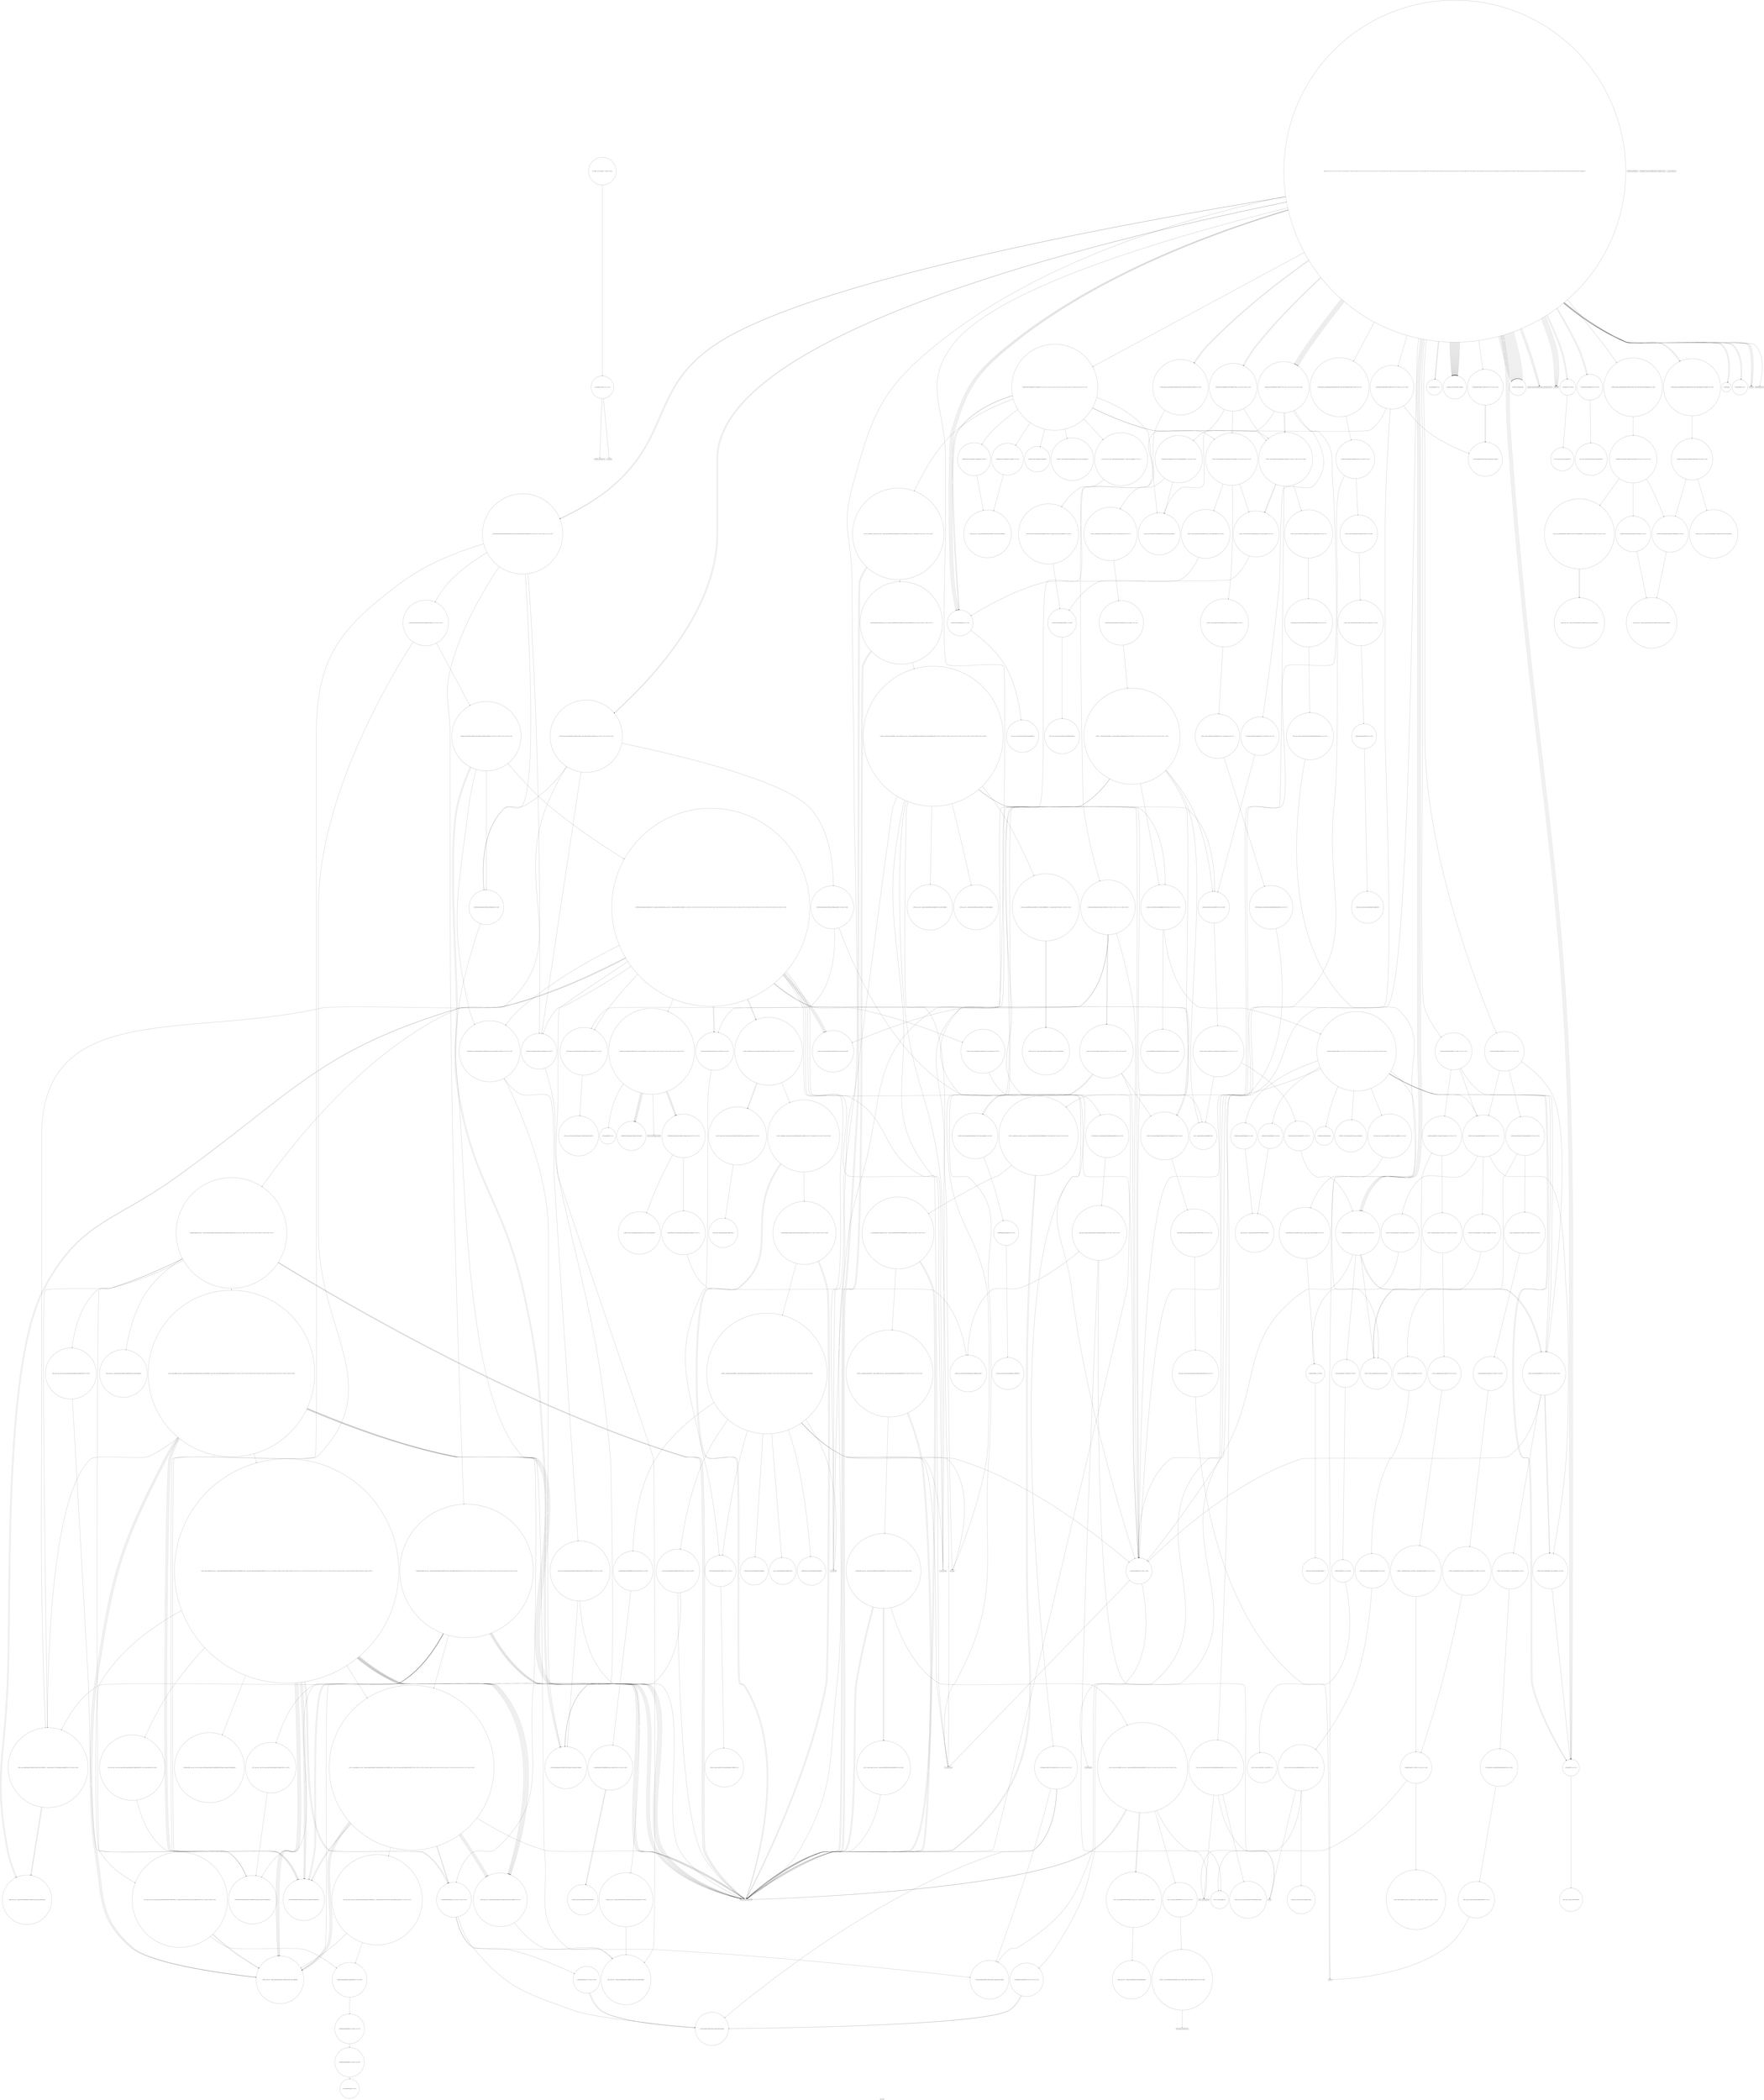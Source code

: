 digraph "Call Graph" {
	label="Call Graph";

	Node0x55d8998a2e30 [shape=record,shape=circle,label="{__cxx_global_var_init|{<s0>1|<s1>2}}"];
	Node0x55d8998a2e30:s0 -> Node0x55d8998a0e20[color=black];
	Node0x55d8998a2e30:s1 -> Node0x55d899dc7b60[color=black];
	Node0x55d899dcf420 [shape=record,shape=circle,label="{_ZNK9__gnu_cxx13new_allocatorISt4pairIiS1_IiiEEE8max_sizeEv}"];
	Node0x55d899dc9260 [shape=record,shape=circle,label="{_ZSt24__uninitialized_fill_n_aIPSt6vectorIiSaIiEEmS2_S2_ET_S4_T0_RKT1_RSaIT2_E|{<s0>217}}"];
	Node0x55d899dc9260:s0 -> Node0x55d899dc9360[color=black];
	Node0x55d899dc80e0 [shape=record,shape=circle,label="{_ZNSt6vectorIS_IiSaIiEESaIS1_EEC2ERKS3_|{<s0>113|<s1>114|<s2>115|<s3>116|<s4>117|<s5>118|<s6>119|<s7>120|<s8>121|<s9>122|<s10>123}}"];
	Node0x55d899dc80e0:s0 -> Node0x55d899dcdd20[color=black];
	Node0x55d899dc80e0:s1 -> Node0x55d899dcde20[color=black];
	Node0x55d899dc80e0:s2 -> Node0x55d899dcdda0[color=black];
	Node0x55d899dc80e0:s3 -> Node0x55d899dcb500[color=black];
	Node0x55d899dc80e0:s4 -> Node0x55d899dc7f60[color=black];
	Node0x55d899dc80e0:s5 -> Node0x55d899dcdf20[color=black];
	Node0x55d899dc80e0:s6 -> Node0x55d899dcdfa0[color=black];
	Node0x55d899dc80e0:s7 -> Node0x55d899dc92e0[color=black];
	Node0x55d899dc80e0:s8 -> Node0x55d899dcdea0[color=black];
	Node0x55d899dc80e0:s9 -> Node0x55d899dc7f60[color=black];
	Node0x55d899dc80e0:s10 -> Node0x55d899dcb600[color=black];
	Node0x55d899dcbb00 [shape=record,shape=circle,label="{_ZNSt13move_iteratorIPSt4pairIiS0_IiiEEEC2ES3_}"];
	Node0x55d899dc9960 [shape=record,shape=circle,label="{_ZNKSt12_Vector_baseIiSaIiEE19_M_get_Tp_allocatorEv}"];
	Node0x55d899dc87e0 [shape=record,shape=circle,label="{_ZSt3maxIiERKT_S2_S2_}"];
	Node0x55d899dcc200 [shape=record,shape=circle,label="{_ZStltIiiEbRKSt4pairIT_T0_ES5_}"];
	Node0x55d899dca060 [shape=record,shape=Mrecord,label="{llvm.memmove.p0i8.p0i8.i64}"];
	Node0x55d899dc8ee0 [shape=record,shape=circle,label="{_ZNSt12_Vector_baseISt4pairIiS0_IiiEESaIS2_EE19_M_get_Tp_allocatorEv}"];
	Node0x55d899dcc900 [shape=record,shape=circle,label="{_ZSt10__pop_heapIN9__gnu_cxx17__normal_iteratorIPSt4pairIiS2_IiiEESt6vectorIS4_SaIS4_EEEENS0_5__ops15_Iter_comp_iterISt7greaterIS4_EEEEvT_SF_SF_RT0_|{<s0>451|<s1>452|<s2>453|<s3>454|<s4>455|<s5>456|<s6>457|<s7>458|<s8>459|<s9>460|<s10>461|<s11>462|<s12>463|<s13>464}}"];
	Node0x55d899dcc900:s0 -> Node0x55d899dcbd80[color=black];
	Node0x55d899dcc900:s1 -> Node0x55d899dce9a0[color=black];
	Node0x55d899dcc900:s2 -> Node0x55d899dc85e0[color=black];
	Node0x55d899dcc900:s3 -> Node0x55d899dcbd80[color=black];
	Node0x55d899dcc900:s4 -> Node0x55d899dce9a0[color=black];
	Node0x55d899dcc900:s5 -> Node0x55d899dcbd80[color=black];
	Node0x55d899dcc900:s6 -> Node0x55d899dcc000[color=black];
	Node0x55d899dcc900:s7 -> Node0x55d899dc85e0[color=black];
	Node0x55d899dcc900:s8 -> Node0x55d899dceea0[color=black];
	Node0x55d899dcc900:s9 -> Node0x55d899dce9a0[color=black];
	Node0x55d899dcc900:s10 -> Node0x55d899dc85e0[color=black];
	Node0x55d899dcc900:s11 -> Node0x55d899dc85e0[color=black];
	Node0x55d899dcc900:s12 -> Node0x55d899dc85e0[color=black];
	Node0x55d899dcc900:s13 -> Node0x55d899dcc980[color=black];
	Node0x55d899dcdfa0 [shape=record,shape=circle,label="{_ZNKSt6vectorIS_IiSaIiEESaIS1_EE3endEv|{<s0>282}}"];
	Node0x55d899dcdfa0:s0 -> Node0x55d899dce420[color=black];
	Node0x55d899dca600 [shape=record,shape=circle,label="{_ZN9__gnu_cxx13new_allocatorIiEC2Ev}"];
	Node0x55d899dce6a0 [shape=record,shape=circle,label="{_ZNSt6vectorISt4pairIiS0_IiiEESaIS2_EEC2Ev|{<s0>306|<s1>307}}"];
	Node0x55d899dce6a0:s0 -> Node0x55d899dce720[color=black];
	Node0x55d899dce6a0:s1 -> Node0x55d899dc8fe0[color=black];
	Node0x55d899dcad00 [shape=record,shape=Mrecord,label="{_Znwm}"];
	Node0x55d899dceda0 [shape=record,shape=circle,label="{_ZN9__gnu_cxx13new_allocatorISt4pairIiS1_IiiEEE9constructIS3_JS3_EEEvPT_DpOT0_|{<s0>357|<s1>358}}"];
	Node0x55d899dceda0:s0 -> Node0x55d899dceca0[color=black];
	Node0x55d899dceda0:s1 -> Node0x55d899dc85e0[color=black];
	Node0x55d899dcb400 [shape=record,shape=circle,label="{_ZN9__gnu_cxx13new_allocatorISt6vectorIiSaIiEEEC2Ev}"];
	Node0x55d8998a0e20 [shape=record,shape=Mrecord,label="{_ZNSt8ios_base4InitC1Ev}"];
	Node0x55d899dcf4a0 [shape=record,shape=circle,label="{_ZNSt16allocator_traitsISaISt4pairIiS0_IiiEEEE8allocateERS3_m|{<s0>378}}"];
	Node0x55d899dcf4a0:s0 -> Node0x55d899dcf520[color=black];
	Node0x55d899dc92e0 [shape=record,shape=circle,label="{_ZNSt12_Vector_baseISt6vectorIiSaIiEESaIS2_EE19_M_get_Tp_allocatorEv}"];
	Node0x55d899dc8160 [shape=record,shape=circle,label="{_ZNSt6vectorIS_IiSaIiEESaIS1_EEixEm}"];
	Node0x55d899dcbb80 [shape=record,shape=circle,label="{_ZN9__gnu_cxx13new_allocatorISt4pairIiS1_IiiEEE7destroyIS3_EEvPT_}"];
	Node0x55d899dc99e0 [shape=record,shape=circle,label="{_ZSt22__uninitialized_copy_aIN9__gnu_cxx17__normal_iteratorIPKiSt6vectorIiSaIiEEEEPiiET0_T_SA_S9_RSaIT1_E|{<s0>242|<s1>243|<s2>244}}"];
	Node0x55d899dc99e0:s0 -> Node0x55d899dc85e0[color=black];
	Node0x55d899dc99e0:s1 -> Node0x55d899dc85e0[color=black];
	Node0x55d899dc99e0:s2 -> Node0x55d899dc9c60[color=black];
	Node0x55d899dc8860 [shape=record,shape=circle,label="{_ZNSt4pairIiiEC2IRiS2_Lb1EEEOT_OT0_|{<s0>144|<s1>145}}"];
	Node0x55d899dc8860:s0 -> Node0x55d899dc8d60[color=black];
	Node0x55d899dc8860:s1 -> Node0x55d899dc8d60[color=black];
	Node0x55d899dcc280 [shape=record,shape=circle,label="{_ZNSt4pairIiiEaSEOS0_|{<s0>429|<s1>430}}"];
	Node0x55d899dcc280:s0 -> Node0x55d899dc8c60[color=black];
	Node0x55d899dcc280:s1 -> Node0x55d899dc8c60[color=black];
	Node0x55d899dca0e0 [shape=record,shape=circle,label="{_ZNK9__gnu_cxx17__normal_iteratorIPKiSt6vectorIiSaIiEEE4baseEv}"];
	Node0x55d899dc8f60 [shape=record,shape=circle,label="{_ZNSt12_Vector_baseISt4pairIiS0_IiiEESaIS2_EED2Ev|{<s0>161|<s1>162|<s2>163|<s3>164}}"];
	Node0x55d899dc8f60:s0 -> Node0x55d899dca280[color=black];
	Node0x55d899dc8f60:s1 -> Node0x55d899dca300[color=black];
	Node0x55d899dc8f60:s2 -> Node0x55d899dca300[color=black];
	Node0x55d899dc8f60:s3 -> Node0x55d899dc8fe0[color=black];
	Node0x55d899dcc980 [shape=record,shape=circle,label="{_ZSt13__adjust_heapIN9__gnu_cxx17__normal_iteratorIPSt4pairIiS2_IiiEESt6vectorIS4_SaIS4_EEEElS4_NS0_5__ops15_Iter_comp_iterISt7greaterIS4_EEEEvT_T0_SG_T1_T2_|{<s0>465|<s1>466|<s2>467|<s3>468|<s4>469|<s5>470|<s6>471|<s7>472|<s8>473|<s9>474|<s10>475|<s11>476|<s12>477|<s13>478|<s14>479|<s15>480|<s16>481|<s17>482|<s18>483|<s19>484|<s20>485|<s21>486|<s22>487}}"];
	Node0x55d899dcc980:s0 -> Node0x55d899dc85e0[color=black];
	Node0x55d899dcc980:s1 -> Node0x55d899dcbf80[color=black];
	Node0x55d899dcc980:s2 -> Node0x55d899dcbf80[color=black];
	Node0x55d899dcc980:s3 -> Node0x55d899dcca00[color=black];
	Node0x55d899dcc980:s4 -> Node0x55d899dcbf80[color=black];
	Node0x55d899dcc980:s5 -> Node0x55d899dcbd80[color=black];
	Node0x55d899dcc980:s6 -> Node0x55d899dce9a0[color=black];
	Node0x55d899dcc980:s7 -> Node0x55d899dcbf80[color=black];
	Node0x55d899dcc980:s8 -> Node0x55d899dcbd80[color=black];
	Node0x55d899dcc980:s9 -> Node0x55d899dcc000[color=black];
	Node0x55d899dcc980:s10 -> Node0x55d899dcbf80[color=black];
	Node0x55d899dcc980:s11 -> Node0x55d899dcbd80[color=black];
	Node0x55d899dcc980:s12 -> Node0x55d899dce9a0[color=black];
	Node0x55d899dcc980:s13 -> Node0x55d899dcbf80[color=black];
	Node0x55d899dcc980:s14 -> Node0x55d899dcbd80[color=black];
	Node0x55d899dcc980:s15 -> Node0x55d899dcc000[color=black];
	Node0x55d899dcc980:s16 -> Node0x55d899dcca80[color=black];
	Node0x55d899dcc980:s17 -> Node0x55d899dccb00[color=black];
	Node0x55d899dcc980:s18 -> Node0x55d899dc85e0[color=black];
	Node0x55d899dcc980:s19 -> Node0x55d899dce9a0[color=black];
	Node0x55d899dcc980:s20 -> Node0x55d899dc85e0[color=black];
	Node0x55d899dcc980:s21 -> Node0x55d899dc85e0[color=black];
	Node0x55d899dcc980:s22 -> Node0x55d899dcbe00[color=black];
	Node0x55d899dce020 [shape=record,shape=circle,label="{_ZNSt16allocator_traitsISaISt6vectorIiSaIiEEEE37select_on_container_copy_constructionERKS3_|{<s0>283}}"];
	Node0x55d899dce020:s0 -> Node0x55d899dce0a0[color=black];
	Node0x55d899dca680 [shape=record,shape=circle,label="{_ZN9__gnu_cxx13new_allocatorIiED2Ev}"];
	Node0x55d899dce720 [shape=record,shape=circle,label="{_ZNSt12_Vector_baseISt4pairIiS0_IiiEESaIS2_EEC2Ev|{<s0>308}}"];
	Node0x55d899dce720:s0 -> Node0x55d899dce7a0[color=black];
	Node0x55d899dcad80 [shape=record,shape=circle,label="{_ZSt27__uninitialized_default_n_aIPimiET_S1_T0_RSaIT1_E|{<s0>190}}"];
	Node0x55d899dcad80:s0 -> Node0x55d899dcae80[color=black];
	Node0x55d899dcee20 [shape=record,shape=circle,label="{_ZNKSt6vectorISt4pairIiS0_IiiEESaIS2_EE12_M_check_lenEmPKc|{<s0>359|<s1>360|<s2>361|<s3>362|<s4>363|<s5>364|<s6>365|<s7>366|<s8>367}}"];
	Node0x55d899dcee20:s0 -> Node0x55d899dcf120[color=black];
	Node0x55d899dcee20:s1 -> Node0x55d899dcf1a0[color=black];
	Node0x55d899dcee20:s2 -> Node0x55d899dcf220[color=black];
	Node0x55d899dcee20:s3 -> Node0x55d899dcf1a0[color=black];
	Node0x55d899dcee20:s4 -> Node0x55d899dcf1a0[color=black];
	Node0x55d899dcee20:s5 -> Node0x55d899dcf2a0[color=black];
	Node0x55d899dcee20:s6 -> Node0x55d899dcf1a0[color=black];
	Node0x55d899dcee20:s7 -> Node0x55d899dcf120[color=black];
	Node0x55d899dcee20:s8 -> Node0x55d899dcf120[color=black];
	Node0x55d899dcb480 [shape=record,shape=circle,label="{_ZN9__gnu_cxx13new_allocatorISt6vectorIiSaIiEEED2Ev}"];
	Node0x55d899dc7ae0 [shape=record,shape=Mrecord,label="{_ZNSt8ios_base4InitD1Ev}"];
	Node0x55d899dcf520 [shape=record,shape=circle,label="{_ZN9__gnu_cxx13new_allocatorISt4pairIiS1_IiiEEE8allocateEmPKv|{<s0>379|<s1>380|<s2>381}}"];
	Node0x55d899dcf520:s0 -> Node0x55d899dcf420[color=black];
	Node0x55d899dcf520:s1 -> Node0x55d899dcac80[color=black];
	Node0x55d899dcf520:s2 -> Node0x55d899dcad00[color=black];
	Node0x55d899dc9360 [shape=record,shape=circle,label="{_ZSt20uninitialized_fill_nIPSt6vectorIiSaIiEEmS2_ET_S4_T0_RKT1_|{<s0>218}}"];
	Node0x55d899dc9360:s0 -> Node0x55d899dc93e0[color=black];
	Node0x55d899dc81e0 [shape=record,shape=circle,label="{_ZNSt6vectorIiSaIiEEixEm}"];
	Node0x55d899dcbc00 [shape=record,shape=circle,label="{_ZSt4moveIRSt7greaterISt4pairIiS1_IiiEEEEONSt16remove_referenceIT_E4typeEOS7_}"];
	Node0x55d899dc9a60 [shape=record,shape=circle,label="{_ZNKSt6vectorIiSaIiEE5beginEv|{<s0>245}}"];
	Node0x55d899dc9a60:s0 -> Node0x55d899dca160[color=black];
	Node0x55d899dc88e0 [shape=record,shape=circle,label="{_ZNSt4pairIiS_IiiEEC2IRiS0_Lb1EEEOT_OT0_|{<s0>146|<s1>147|<s2>148}}"];
	Node0x55d899dc88e0:s0 -> Node0x55d899dc8d60[color=black];
	Node0x55d899dc88e0:s1 -> Node0x55d899dc8ce0[color=black];
	Node0x55d899dc88e0:s2 -> Node0x55d899dc85e0[color=black];
	Node0x55d899dcc300 [shape=record,shape=circle,label="{_ZNKSt6vectorISt4pairIiS0_IiiEESaIS2_EE5emptyEv|{<s0>431|<s1>432|<s2>433}}"];
	Node0x55d899dcc300:s0 -> Node0x55d899dcc400[color=black];
	Node0x55d899dcc300:s1 -> Node0x55d899dcc480[color=black];
	Node0x55d899dcc300:s2 -> Node0x55d899dcc380[color=black];
	Node0x55d899dca160 [shape=record,shape=circle,label="{_ZN9__gnu_cxx17__normal_iteratorIPKiSt6vectorIiSaIiEEEC2ERKS2_}"];
	Node0x55d899dc8fe0 [shape=record,shape=circle,label="{__clang_call_terminate|{<s0>165|<s1>166}}"];
	Node0x55d899dc8fe0:s0 -> Node0x55d899dc9060[color=black];
	Node0x55d899dc8fe0:s1 -> Node0x55d899dc90e0[color=black];
	Node0x55d899dcca00 [shape=record,shape=circle,label="{_ZN9__gnu_cxx5__ops15_Iter_comp_iterISt7greaterISt4pairIiS3_IiiEEEEclINS_17__normal_iteratorIPS5_St6vectorIS5_SaIS5_EEEESE_EEbT_T0_|{<s0>488|<s1>489|<s2>490}}"];
	Node0x55d899dcca00:s0 -> Node0x55d899dcbd80[color=black];
	Node0x55d899dcca00:s1 -> Node0x55d899dcbd80[color=black];
	Node0x55d899dcca00:s2 -> Node0x55d899dcc080[color=black];
	Node0x55d899dce0a0 [shape=record,shape=circle,label="{_ZNSaISt6vectorIiSaIiEEEC2ERKS2_|{<s0>284}}"];
	Node0x55d899dce0a0:s0 -> Node0x55d899dcb800[color=black];
	Node0x55d899dca700 [shape=record,shape=circle,label="{_ZNSt12_Vector_baseIiSaIiEEC2EmRKS0_|{<s0>173|<s1>174|<s2>175}}"];
	Node0x55d899dca700:s0 -> Node0x55d899dca880[color=black];
	Node0x55d899dca700:s1 -> Node0x55d899dca900[color=black];
	Node0x55d899dca700:s2 -> Node0x55d899dca980[color=black];
	Node0x55d899dce7a0 [shape=record,shape=circle,label="{_ZNSt12_Vector_baseISt4pairIiS0_IiiEESaIS2_EE12_Vector_implC2Ev|{<s0>309}}"];
	Node0x55d899dce7a0:s0 -> Node0x55d899dce820[color=black];
	Node0x55d899dcae00 [shape=record,shape=circle,label="{_ZNSt12_Vector_baseIiSaIiEE19_M_get_Tp_allocatorEv}"];
	Node0x55d899dceea0 [shape=record,shape=circle,label="{_ZN9__gnu_cxxmiIPSt4pairIiS1_IiiEESt6vectorIS3_SaIS3_EEEENS_17__normal_iteratorIT_T0_E15difference_typeERKSB_SE_|{<s0>368|<s1>369}}"];
	Node0x55d899dceea0:s0 -> Node0x55d899dcf020[color=black];
	Node0x55d899dceea0:s1 -> Node0x55d899dcf020[color=black];
	Node0x55d899dcb500 [shape=record,shape=circle,label="{_ZNSt12_Vector_baseISt6vectorIiSaIiEESaIS2_EEC2EmRKS3_|{<s0>200|<s1>201|<s2>202}}"];
	Node0x55d899dcb500:s0 -> Node0x55d899dcb680[color=black];
	Node0x55d899dcb500:s1 -> Node0x55d899dcb700[color=black];
	Node0x55d899dcb500:s2 -> Node0x55d899dcb780[color=black];
	Node0x55d899dc7b60 [shape=record,shape=Mrecord,label="{__cxa_atexit}"];
	Node0x55d899dcf5a0 [shape=record,shape=circle,label="{_ZSt22__uninitialized_copy_aISt13move_iteratorIPSt4pairIiS1_IiiEEES4_S3_ET0_T_S7_S6_RSaIT1_E|{<s0>382|<s1>383|<s2>384}}"];
	Node0x55d899dcf5a0:s0 -> Node0x55d899dc85e0[color=black];
	Node0x55d899dcf5a0:s1 -> Node0x55d899dc85e0[color=black];
	Node0x55d899dcf5a0:s2 -> Node0x55d899dcf6a0[color=black];
	Node0x55d899dc93e0 [shape=record,shape=circle,label="{_ZNSt22__uninitialized_fill_nILb0EE15__uninit_fill_nIPSt6vectorIiSaIiEEmS4_EET_S6_T0_RKT1_|{<s0>219|<s1>220|<s2>221|<s3>222|<s4>223|<s5>224|<s6>225|<s7>226}}"];
	Node0x55d899dc93e0:s0 -> Node0x55d899dc94e0[color=black];
	Node0x55d899dc93e0:s1 -> Node0x55d899dc9460[color=black];
	Node0x55d899dc93e0:s2 -> Node0x55d899dc9060[color=black];
	Node0x55d899dc93e0:s3 -> Node0x55d899dc9560[color=black];
	Node0x55d899dc93e0:s4 -> Node0x55d899dc95e0[color=black];
	Node0x55d899dc93e0:s5 -> Node0x55d899dc9660[color=black];
	Node0x55d899dc93e0:s6 -> Node0x55d899dc96e0[color=black];
	Node0x55d899dc93e0:s7 -> Node0x55d899dc8fe0[color=black];
	Node0x55d899dc8260 [shape=record,shape=circle,label="{_ZNSt6vectorIiSaIiEEC2EmRKiRKS0_|{<s0>124|<s1>125|<s2>126}}"];
	Node0x55d899dc8260:s0 -> Node0x55d899dca700[color=black];
	Node0x55d899dc8260:s1 -> Node0x55d899dce4a0[color=black];
	Node0x55d899dc8260:s2 -> Node0x55d899dca800[color=black];
	Node0x55d899dcbc80 [shape=record,shape=circle,label="{_ZN9__gnu_cxx5__ops14_Iter_comp_valISt7greaterISt4pairIiS3_IiiEEEEC2ES6_|{<s0>405}}"];
	Node0x55d899dcbc80:s0 -> Node0x55d899dcbc00[color=black];
	Node0x55d899dc9ae0 [shape=record,shape=circle,label="{_ZNKSt6vectorIiSaIiEE3endEv|{<s0>246}}"];
	Node0x55d899dc9ae0:s0 -> Node0x55d899dca160[color=black];
	Node0x55d899dc8960 [shape=record,shape=Mrecord,label="{_ZStlsISt11char_traitsIcEERSt13basic_ostreamIcT_ES5_PKc}"];
	Node0x55d899dcc380 [shape=record,shape=circle,label="{_ZN9__gnu_cxxeqIPKSt4pairIiS1_IiiEESt6vectorIS3_SaIS3_EEEEbRKNS_17__normal_iteratorIT_T0_EESE_|{<s0>434|<s1>435}}"];
	Node0x55d899dcc380:s0 -> Node0x55d899dcc500[color=black];
	Node0x55d899dcc380:s1 -> Node0x55d899dcc500[color=black];
	Node0x55d899dcda20 [shape=record,shape=circle,label="{_ZNSt12_Destroy_auxILb0EE9__destroyIPSt6vectorIiSaIiEEEEvT_S6_|{<s0>270|<s1>271}}"];
	Node0x55d899dcda20:s0 -> Node0x55d899dc94e0[color=black];
	Node0x55d899dcda20:s1 -> Node0x55d899dcdaa0[color=black];
	Node0x55d899dc9060 [shape=record,shape=Mrecord,label="{__cxa_begin_catch}"];
	Node0x55d899dcca80 [shape=record,shape=circle,label="{_ZSt4moveIRN9__gnu_cxx5__ops15_Iter_comp_iterISt7greaterISt4pairIiS4_IiiEEEEEEONSt16remove_referenceIT_E4typeEOSB_}"];
	Node0x55d899dce120 [shape=record,shape=circle,label="{_ZSt18uninitialized_copyIN9__gnu_cxx17__normal_iteratorIPKSt6vectorIiSaIiEES2_IS4_SaIS4_EEEEPS4_ET0_T_SC_SB_|{<s0>285|<s1>286|<s2>287}}"];
	Node0x55d899dce120:s0 -> Node0x55d899dc85e0[color=black];
	Node0x55d899dce120:s1 -> Node0x55d899dc85e0[color=black];
	Node0x55d899dce120:s2 -> Node0x55d899dce1a0[color=black];
	Node0x55d899dca780 [shape=record,shape=circle,label="{_ZNSt6vectorIiSaIiEE21_M_default_initializeEm|{<s0>176|<s1>177}}"];
	Node0x55d899dca780:s0 -> Node0x55d899dcae00[color=black];
	Node0x55d899dca780:s1 -> Node0x55d899dcad80[color=black];
	Node0x55d899dce820 [shape=record,shape=circle,label="{_ZNSaISt4pairIiS_IiiEEEC2Ev|{<s0>310}}"];
	Node0x55d899dce820:s0 -> Node0x55d899dce8a0[color=black];
	Node0x55d899dcae80 [shape=record,shape=circle,label="{_ZSt25__uninitialized_default_nIPimET_S1_T0_|{<s0>191}}"];
	Node0x55d899dcae80:s0 -> Node0x55d899dcaf00[color=black];
	Node0x55d899dcef20 [shape=record,shape=circle,label="{_ZNSt12_Vector_baseISt4pairIiS0_IiiEESaIS2_EE11_M_allocateEm|{<s0>370}}"];
	Node0x55d899dcef20:s0 -> Node0x55d899dcf4a0[color=black];
	Node0x55d899dcb580 [shape=record,shape=circle,label="{_ZNSt6vectorIS_IiSaIiEESaIS1_EE18_M_fill_initializeEmRKS1_|{<s0>203|<s1>204}}"];
	Node0x55d899dcb580:s0 -> Node0x55d899dc92e0[color=black];
	Node0x55d899dcb580:s1 -> Node0x55d899dc9260[color=black];
	Node0x55d899dc7be0 [shape=record,shape=circle,label="{main|{<s0>3|<s1>4|<s2>5|<s3>6|<s4>7|<s5>8|<s6>9|<s7>10|<s8>11|<s9>12|<s10>13|<s11>14|<s12>15|<s13>16|<s14>17|<s15>18|<s16>19|<s17>20|<s18>21|<s19>22|<s20>23|<s21>24|<s22>25|<s23>26|<s24>27|<s25>28|<s26>29|<s27>30|<s28>31|<s29>32|<s30>33|<s31>34|<s32>35|<s33>36|<s34>37|<s35>38|<s36>39|<s37>40|<s38>41|<s39>42|<s40>43|<s41>44|<s42>45|<s43>46|<s44>47|<s45>48|<s46>49|<s47>50|<s48>51|<s49>52|<s50>53|<s51>54|<s52>55|<s53>56|<s54>57|<s55>58|<s56>59|<s57>60|<s58>61|<s59>62|<s60>63|<s61>64|<s62>65|<s63>66|<s64>truncated...}}"];
	Node0x55d899dc7be0:s0 -> Node0x55d899dc7c60[color=black];
	Node0x55d899dc7be0:s1 -> Node0x55d899dc7c60[color=black];
	Node0x55d899dc7be0:s2 -> Node0x55d899dc7c60[color=black];
	Node0x55d899dc7be0:s3 -> Node0x55d899dc7c60[color=black];
	Node0x55d899dc7be0:s4 -> Node0x55d899dc7ce0[color=black];
	Node0x55d899dc7be0:s5 -> Node0x55d899dc7d60[color=black];
	Node0x55d899dc7be0:s6 -> Node0x55d899dc7e60[color=black];
	Node0x55d899dc7be0:s7 -> Node0x55d899dc7ee0[color=black];
	Node0x55d899dc7be0:s8 -> Node0x55d899dc7f60[color=black];
	Node0x55d899dc7be0:s9 -> Node0x55d899dc7fe0[color=black];
	Node0x55d899dc7be0:s10 -> Node0x55d899dc8060[color=black];
	Node0x55d899dc7be0:s11 -> Node0x55d899dc80e0[color=black];
	Node0x55d899dc7be0:s12 -> Node0x55d899dc8160[color=black];
	Node0x55d899dc7be0:s13 -> Node0x55d899dc81e0[color=black];
	Node0x55d899dc7be0:s14 -> Node0x55d899dc7c60[color=black];
	Node0x55d899dc7be0:s15 -> Node0x55d899dc7f60[color=black];
	Node0x55d899dc7be0:s16 -> Node0x55d899dc7fe0[color=black];
	Node0x55d899dc7be0:s17 -> Node0x55d899dc8060[color=black];
	Node0x55d899dc7be0:s18 -> Node0x55d899dc8160[color=black];
	Node0x55d899dc7be0:s19 -> Node0x55d899dc81e0[color=black];
	Node0x55d899dc7be0:s20 -> Node0x55d899dc7c60[color=black];
	Node0x55d899dc7be0:s21 -> Node0x55d899dc7ce0[color=black];
	Node0x55d899dc7be0:s22 -> Node0x55d899dc8260[color=black];
	Node0x55d899dc7be0:s23 -> Node0x55d899dc7e60[color=black];
	Node0x55d899dc7be0:s24 -> Node0x55d899dc7ee0[color=black];
	Node0x55d899dc7be0:s25 -> Node0x55d899dc7f60[color=black];
	Node0x55d899dc7be0:s26 -> Node0x55d899dc7fe0[color=black];
	Node0x55d899dc7be0:s27 -> Node0x55d899dc8060[color=black];
	Node0x55d899dc7be0:s28 -> Node0x55d899dc8160[color=black];
	Node0x55d899dc7be0:s29 -> Node0x55d899dc81e0[color=black];
	Node0x55d899dc7be0:s30 -> Node0x55d899dc82e0[color=black];
	Node0x55d899dc7be0:s31 -> Node0x55d899dc83e0[color=black];
	Node0x55d899dc7be0:s32 -> Node0x55d899dc8460[color=black];
	Node0x55d899dc7be0:s33 -> Node0x55d899dc8360[color=black];
	Node0x55d899dc7be0:s34 -> Node0x55d899dc84e0[color=black];
	Node0x55d899dc7be0:s35 -> Node0x55d899dc8560[color=black];
	Node0x55d899dc7be0:s36 -> Node0x55d899dc85e0[color=black];
	Node0x55d899dc7be0:s37 -> Node0x55d899dc8560[color=black];
	Node0x55d899dc7be0:s38 -> Node0x55d899dc8160[color=black];
	Node0x55d899dc7be0:s39 -> Node0x55d899dc81e0[color=black];
	Node0x55d899dc7be0:s40 -> Node0x55d899dc8660[color=black];
	Node0x55d899dc7be0:s41 -> Node0x55d899dc7f60[color=black];
	Node0x55d899dc7be0:s42 -> Node0x55d899dc7fe0[color=black];
	Node0x55d899dc7be0:s43 -> Node0x55d899dc8060[color=black];
	Node0x55d899dc7be0:s44 -> Node0x55d899dc8b60[color=black];
	Node0x55d899dc7be0:s45 -> Node0x55d899dc8660[color=black];
	Node0x55d899dc7be0:s46 -> Node0x55d899dc86e0[color=black];
	Node0x55d899dc7be0:s47 -> Node0x55d899dc86e0[color=black];
	Node0x55d899dc7be0:s48 -> Node0x55d899dc8160[color=black];
	Node0x55d899dc7be0:s49 -> Node0x55d899dc81e0[color=black];
	Node0x55d899dc7be0:s50 -> Node0x55d899dc8160[color=black];
	Node0x55d899dc7be0:s51 -> Node0x55d899dc81e0[color=black];
	Node0x55d899dc7be0:s52 -> Node0x55d899dc8760[color=black];
	Node0x55d899dc7be0:s53 -> Node0x55d899dc8160[color=black];
	Node0x55d899dc7be0:s54 -> Node0x55d899dc81e0[color=black];
	Node0x55d899dc7be0:s55 -> Node0x55d899dc8160[color=black];
	Node0x55d899dc7be0:s56 -> Node0x55d899dc81e0[color=black];
	Node0x55d899dc7be0:s57 -> Node0x55d899dc87e0[color=black];
	Node0x55d899dc7be0:s58 -> Node0x55d899dc8160[color=black];
	Node0x55d899dc7be0:s59 -> Node0x55d899dc81e0[color=black];
	Node0x55d899dc7be0:s60 -> Node0x55d899dc8160[color=black];
	Node0x55d899dc7be0:s61 -> Node0x55d899dc81e0[color=black];
	Node0x55d899dc7be0:s62 -> Node0x55d899dc8760[color=black];
	Node0x55d899dc7be0:s63 -> Node0x55d899dc8160[color=black];
	Node0x55d899dc7be0:s64 -> Node0x55d899dc81e0[color=black];
	Node0x55d899dc7be0:s64 -> Node0x55d899dc87e0[color=black];
	Node0x55d899dc7be0:s64 -> Node0x55d899dc8160[color=black];
	Node0x55d899dc7be0:s64 -> Node0x55d899dc81e0[color=black];
	Node0x55d899dc7be0:s64 -> Node0x55d899dc8160[color=black];
	Node0x55d899dc7be0:s64 -> Node0x55d899dc81e0[color=black];
	Node0x55d899dc7be0:s64 -> Node0x55d899dc8160[color=black];
	Node0x55d899dc7be0:s64 -> Node0x55d899dc81e0[color=black];
	Node0x55d899dc7be0:s64 -> Node0x55d899dc8160[color=black];
	Node0x55d899dc7be0:s64 -> Node0x55d899dc81e0[color=black];
	Node0x55d899dc7be0:s64 -> Node0x55d899dc8860[color=black];
	Node0x55d899dc7be0:s64 -> Node0x55d899dc88e0[color=black];
	Node0x55d899dc7be0:s64 -> Node0x55d899dc8360[color=black];
	Node0x55d899dc7be0:s64 -> Node0x55d899dc8960[color=black];
	Node0x55d899dc7be0:s64 -> Node0x55d899dc89e0[color=black];
	Node0x55d899dc7be0:s64 -> Node0x55d899dc8960[color=black];
	Node0x55d899dc7be0:s64 -> Node0x55d899dc8160[color=black];
	Node0x55d899dc7be0:s64 -> Node0x55d899dc81e0[color=black];
	Node0x55d899dc7be0:s64 -> Node0x55d899dc89e0[color=black];
	Node0x55d899dc7be0:s64 -> Node0x55d899dc8960[color=black];
	Node0x55d899dc7be0:s64 -> Node0x55d899dc8160[color=black];
	Node0x55d899dc7be0:s64 -> Node0x55d899dc81e0[color=black];
	Node0x55d899dc7be0:s64 -> Node0x55d899dc89e0[color=black];
	Node0x55d899dc7be0:s64 -> Node0x55d899dc8a60[color=black];
	Node0x55d899dc7be0:s64 -> Node0x55d899dc8b60[color=black];
	Node0x55d899dc7be0:s64 -> Node0x55d899dc8be0[color=black];
	Node0x55d899dc7be0:s64 -> Node0x55d899dc8be0[color=black];
	Node0x55d899dc7be0:s64 -> Node0x55d899dc8be0[color=black];
	Node0x55d899dc7be0:s64 -> Node0x55d899dc8be0[color=black];
	Node0x55d899dc7be0:s64 -> Node0x55d899dc8be0[color=black];
	Node0x55d899dc7be0:s64 -> Node0x55d899dc8be0[color=black];
	Node0x55d899dcf620 [shape=record,shape=circle,label="{_ZSt32__make_move_if_noexcept_iteratorISt4pairIiS0_IiiEESt13move_iteratorIPS2_EET0_PT_|{<s0>385}}"];
	Node0x55d899dcf620:s0 -> Node0x55d899dcbb00[color=black];
	Node0x55d899dc9460 [shape=record,shape=circle,label="{_ZSt10_ConstructISt6vectorIiSaIiEEJRKS2_EEvPT_DpOT0_|{<s0>227|<s1>228}}"];
	Node0x55d899dc9460:s0 -> Node0x55d899dc9760[color=black];
	Node0x55d899dc9460:s1 -> Node0x55d899dc97e0[color=black];
	Node0x55d899dc82e0 [shape=record,shape=circle,label="{_ZNSt14priority_queueISt4pairIiS0_IiiEESt6vectorIS2_SaIS2_EESt7greaterIS2_EEC2IS5_vEEv|{<s0>127}}"];
	Node0x55d899dc82e0:s0 -> Node0x55d899dce6a0[color=black];
	Node0x55d899dcbd00 [shape=record,shape=circle,label="{_ZNK9__gnu_cxx17__normal_iteratorIPSt4pairIiS1_IiiEESt6vectorIS3_SaIS3_EEEmiEl|{<s0>406}}"];
	Node0x55d899dcbd00:s0 -> Node0x55d899dcbe80[color=black];
	Node0x55d899dc9b60 [shape=record,shape=circle,label="{_ZNSt16allocator_traitsISaIiEE37select_on_container_copy_constructionERKS0_|{<s0>247}}"];
	Node0x55d899dc9b60:s0 -> Node0x55d899dc9be0[color=black];
	Node0x55d899dc89e0 [shape=record,shape=Mrecord,label="{_ZNSolsEi}"];
	Node0x55d899dcc400 [shape=record,shape=circle,label="{_ZNKSt6vectorISt4pairIiS0_IiiEESaIS2_EE5beginEv|{<s0>436}}"];
	Node0x55d899dcc400:s0 -> Node0x55d899dcc580[color=black];
	Node0x55d899dcdaa0 [shape=record,shape=circle,label="{_ZSt8_DestroyISt6vectorIiSaIiEEEvPT_|{<s0>272}}"];
	Node0x55d899dcdaa0:s0 -> Node0x55d899dc7fe0[color=black];
	Node0x55d899dc90e0 [shape=record,shape=Mrecord,label="{_ZSt9terminatev}"];
	Node0x55d899dccb00 [shape=record,shape=circle,label="{_ZN9__gnu_cxx5__ops14_Iter_comp_valISt7greaterISt4pairIiS3_IiiEEEEC2EONS0_15_Iter_comp_iterIS6_EE|{<s0>491}}"];
	Node0x55d899dccb00:s0 -> Node0x55d899dcbc00[color=black];
	Node0x55d899dce1a0 [shape=record,shape=circle,label="{_ZNSt20__uninitialized_copyILb0EE13__uninit_copyIN9__gnu_cxx17__normal_iteratorIPKSt6vectorIiSaIiEES4_IS6_SaIS6_EEEEPS6_EET0_T_SE_SD_|{<s0>288|<s1>289|<s2>290|<s3>291|<s4>292|<s5>293|<s6>294|<s7>295|<s8>296|<s9>297|<s10>298}}"];
	Node0x55d899dce1a0:s0 -> Node0x55d899dce220[color=black];
	Node0x55d899dce1a0:s1 -> Node0x55d899dc94e0[color=black];
	Node0x55d899dce1a0:s2 -> Node0x55d899dce2a0[color=black];
	Node0x55d899dce1a0:s3 -> Node0x55d899dc9460[color=black];
	Node0x55d899dce1a0:s4 -> Node0x55d899dce320[color=black];
	Node0x55d899dce1a0:s5 -> Node0x55d899dc9060[color=black];
	Node0x55d899dce1a0:s6 -> Node0x55d899dc9560[color=black];
	Node0x55d899dce1a0:s7 -> Node0x55d899dc95e0[color=black];
	Node0x55d899dce1a0:s8 -> Node0x55d899dc9660[color=black];
	Node0x55d899dce1a0:s9 -> Node0x55d899dc96e0[color=black];
	Node0x55d899dce1a0:s10 -> Node0x55d899dc8fe0[color=black];
	Node0x55d899dca800 [shape=record,shape=circle,label="{_ZNSt12_Vector_baseIiSaIiEED2Ev|{<s0>178|<s1>179|<s2>180|<s3>181}}"];
	Node0x55d899dca800:s0 -> Node0x55d899dcb100[color=black];
	Node0x55d899dca800:s1 -> Node0x55d899dca980[color=black];
	Node0x55d899dca800:s2 -> Node0x55d899dca980[color=black];
	Node0x55d899dca800:s3 -> Node0x55d899dc8fe0[color=black];
	Node0x55d899dce8a0 [shape=record,shape=circle,label="{_ZN9__gnu_cxx13new_allocatorISt4pairIiS1_IiiEEEC2Ev}"];
	Node0x55d899dcaf00 [shape=record,shape=circle,label="{_ZNSt27__uninitialized_default_n_1ILb1EE18__uninit_default_nIPimEET_S3_T0_|{<s0>192}}"];
	Node0x55d899dcaf00:s0 -> Node0x55d899dcaf80[color=black];
	Node0x55d899dcefa0 [shape=record,shape=circle,label="{_ZSt34__uninitialized_move_if_noexcept_aIPSt4pairIiS0_IiiEES3_SaIS2_EET0_T_S6_S5_RT1_|{<s0>371|<s1>372|<s2>373}}"];
	Node0x55d899dcefa0:s0 -> Node0x55d899dcf620[color=black];
	Node0x55d899dcefa0:s1 -> Node0x55d899dcf620[color=black];
	Node0x55d899dcefa0:s2 -> Node0x55d899dcf5a0[color=black];
	Node0x55d899dcb600 [shape=record,shape=circle,label="{_ZNSt12_Vector_baseISt6vectorIiSaIiEESaIS2_EED2Ev|{<s0>205|<s1>206|<s2>207|<s3>208}}"];
	Node0x55d899dcb600:s0 -> Node0x55d899dcdb20[color=black];
	Node0x55d899dcb600:s1 -> Node0x55d899dcb780[color=black];
	Node0x55d899dcb600:s2 -> Node0x55d899dcb780[color=black];
	Node0x55d899dcb600:s3 -> Node0x55d899dc8fe0[color=black];
	Node0x55d899dc7c60 [shape=record,shape=Mrecord,label="{_ZNSirsERi}"];
	Node0x55d899dcf6a0 [shape=record,shape=circle,label="{_ZSt18uninitialized_copyISt13move_iteratorIPSt4pairIiS1_IiiEEES4_ET0_T_S7_S6_|{<s0>386|<s1>387|<s2>388}}"];
	Node0x55d899dcf6a0:s0 -> Node0x55d899dc85e0[color=black];
	Node0x55d899dcf6a0:s1 -> Node0x55d899dc85e0[color=black];
	Node0x55d899dcf6a0:s2 -> Node0x55d899dcf720[color=black];
	Node0x55d899dc94e0 [shape=record,shape=circle,label="{_ZSt11__addressofISt6vectorIiSaIiEEEPT_RS3_}"];
	Node0x55d899dc8360 [shape=record,shape=circle,label="{_ZNSt14priority_queueISt4pairIiS0_IiiEESt6vectorIS2_SaIS2_EESt7greaterIS2_EE4pushEOS2_|{<s0>128|<s1>129|<s2>130|<s3>131|<s4>132}}"];
	Node0x55d899dc8360:s0 -> Node0x55d899dce9a0[color=black];
	Node0x55d899dc8360:s1 -> Node0x55d899dce920[color=black];
	Node0x55d899dc8360:s2 -> Node0x55d899dceaa0[color=black];
	Node0x55d899dc8360:s3 -> Node0x55d899dceb20[color=black];
	Node0x55d899dc8360:s4 -> Node0x55d899dcea20[color=black];
	Node0x55d899dcbd80 [shape=record,shape=circle,label="{_ZNK9__gnu_cxx17__normal_iteratorIPSt4pairIiS1_IiiEESt6vectorIS3_SaIS3_EEEdeEv}"];
	Node0x55d899dc9be0 [shape=record,shape=circle,label="{_ZNSaIiEC2ERKS_|{<s0>248}}"];
	Node0x55d899dc9be0:s0 -> Node0x55d899dcaa00[color=black];
	Node0x55d899dc8a60 [shape=record,shape=Mrecord,label="{_ZNSolsEPFRSoS_E}"];
	Node0x55d899dcc480 [shape=record,shape=circle,label="{_ZNKSt6vectorISt4pairIiS0_IiiEESaIS2_EE3endEv|{<s0>437}}"];
	Node0x55d899dcc480:s0 -> Node0x55d899dcc580[color=black];
	Node0x55d899dcdb20 [shape=record,shape=circle,label="{_ZNSt12_Vector_baseISt6vectorIiSaIiEESaIS2_EE13_M_deallocateEPS2_m|{<s0>273}}"];
	Node0x55d899dcdb20:s0 -> Node0x55d899dcdba0[color=black];
	Node0x55d899dc9160 [shape=record,shape=circle,label="{_ZSt8_DestroyIPSt4pairIiS0_IiiEEEvT_S4_|{<s0>167}}"];
	Node0x55d899dc9160:s0 -> Node0x55d899dca200[color=black];
	Node0x55d899dccb80 [shape=record,shape=circle,label="{_GLOBAL__sub_I_Dlougach_1_1.cpp|{<s0>492}}"];
	Node0x55d899dccb80:s0 -> Node0x55d8998a2e30[color=black];
	Node0x55d899dce220 [shape=record,shape=circle,label="{_ZN9__gnu_cxxneIPKSt6vectorIiSaIiEES1_IS3_SaIS3_EEEEbRKNS_17__normal_iteratorIT_T0_EESD_|{<s0>299|<s1>300}}"];
	Node0x55d899dce220:s0 -> Node0x55d899dce3a0[color=black];
	Node0x55d899dce220:s1 -> Node0x55d899dce3a0[color=black];
	Node0x55d899dca880 [shape=record,shape=circle,label="{_ZNSt12_Vector_baseIiSaIiEE12_Vector_implC2ERKS0_|{<s0>182}}"];
	Node0x55d899dca880:s0 -> Node0x55d899dc9be0[color=black];
	Node0x55d899dce920 [shape=record,shape=circle,label="{_ZNSt6vectorISt4pairIiS0_IiiEESaIS2_EE9push_backEOS2_|{<s0>311|<s1>312}}"];
	Node0x55d899dce920:s0 -> Node0x55d899dce9a0[color=black];
	Node0x55d899dce920:s1 -> Node0x55d899dceba0[color=black];
	Node0x55d899dcaf80 [shape=record,shape=circle,label="{_ZSt6fill_nIPimiET_S1_T0_RKT1_|{<s0>193|<s1>194}}"];
	Node0x55d899dcaf80:s0 -> Node0x55d899dcb080[color=black];
	Node0x55d899dcaf80:s1 -> Node0x55d899dcb000[color=black];
	Node0x55d899dcf020 [shape=record,shape=circle,label="{_ZNK9__gnu_cxx17__normal_iteratorIPSt4pairIiS1_IiiEESt6vectorIS3_SaIS3_EEE4baseEv}"];
	Node0x55d899dcb680 [shape=record,shape=circle,label="{_ZNSt12_Vector_baseISt6vectorIiSaIiEESaIS2_EE12_Vector_implC2ERKS3_|{<s0>209}}"];
	Node0x55d899dcb680:s0 -> Node0x55d899dce0a0[color=black];
	Node0x55d899dc7ce0 [shape=record,shape=circle,label="{_ZNSaIiEC2Ev|{<s0>98}}"];
	Node0x55d899dc7ce0:s0 -> Node0x55d899dca600[color=black];
	Node0x55d899dcf720 [shape=record,shape=circle,label="{_ZNSt20__uninitialized_copyILb0EE13__uninit_copyISt13move_iteratorIPSt4pairIiS3_IiiEEES6_EET0_T_S9_S8_|{<s0>389|<s1>390|<s2>391|<s3>392|<s4>393|<s5>394|<s6>395|<s7>396|<s8>397|<s9>398|<s10>399}}"];
	Node0x55d899dcf720:s0 -> Node0x55d899dcf7a0[color=black];
	Node0x55d899dcf720:s1 -> Node0x55d899dcf8a0[color=black];
	Node0x55d899dcf720:s2 -> Node0x55d899dcf920[color=black];
	Node0x55d899dcf720:s3 -> Node0x55d899dcf820[color=black];
	Node0x55d899dcf720:s4 -> Node0x55d899dcf9a0[color=black];
	Node0x55d899dcf720:s5 -> Node0x55d899dc9060[color=black];
	Node0x55d899dcf720:s6 -> Node0x55d899dc9160[color=black];
	Node0x55d899dcf720:s7 -> Node0x55d899dc95e0[color=black];
	Node0x55d899dcf720:s8 -> Node0x55d899dc9660[color=black];
	Node0x55d899dcf720:s9 -> Node0x55d899dc96e0[color=black];
	Node0x55d899dcf720:s10 -> Node0x55d899dc8fe0[color=black];
	Node0x55d899dc9560 [shape=record,shape=circle,label="{_ZSt8_DestroyIPSt6vectorIiSaIiEEEvT_S4_|{<s0>229}}"];
	Node0x55d899dc9560:s0 -> Node0x55d899dcda20[color=black];
	Node0x55d899dc83e0 [shape=record,shape=circle,label="{_ZNSt4pairIiiEC2IiiLb1EEEOT_OT0_|{<s0>133|<s1>134}}"];
	Node0x55d899dc83e0:s0 -> Node0x55d899dc8c60[color=black];
	Node0x55d899dc83e0:s1 -> Node0x55d899dc8c60[color=black];
	Node0x55d899dcbe00 [shape=record,shape=circle,label="{_ZSt11__push_heapIN9__gnu_cxx17__normal_iteratorIPSt4pairIiS2_IiiEESt6vectorIS4_SaIS4_EEEElS4_NS0_5__ops14_Iter_comp_valISt7greaterIS4_EEEEvT_T0_SG_T1_RT2_|{<s0>407|<s1>408|<s2>409|<s3>410|<s4>411|<s5>412|<s6>413|<s7>414|<s8>415|<s9>416|<s10>417|<s11>418|<s12>419}}"];
	Node0x55d899dcbe00:s0 -> Node0x55d899dc85e0[color=black];
	Node0x55d899dcbe00:s1 -> Node0x55d899dcbf80[color=black];
	Node0x55d899dcbe00:s2 -> Node0x55d899dcbf00[color=black];
	Node0x55d899dcbe00:s3 -> Node0x55d899dcbf80[color=black];
	Node0x55d899dcbe00:s4 -> Node0x55d899dcbd80[color=black];
	Node0x55d899dcbe00:s5 -> Node0x55d899dce9a0[color=black];
	Node0x55d899dcbe00:s6 -> Node0x55d899dcbf80[color=black];
	Node0x55d899dcbe00:s7 -> Node0x55d899dcbd80[color=black];
	Node0x55d899dcbe00:s8 -> Node0x55d899dcc000[color=black];
	Node0x55d899dcbe00:s9 -> Node0x55d899dce9a0[color=black];
	Node0x55d899dcbe00:s10 -> Node0x55d899dcbf80[color=black];
	Node0x55d899dcbe00:s11 -> Node0x55d899dcbd80[color=black];
	Node0x55d899dcbe00:s12 -> Node0x55d899dcc000[color=black];
	Node0x55d899dc9c60 [shape=record,shape=circle,label="{_ZSt18uninitialized_copyIN9__gnu_cxx17__normal_iteratorIPKiSt6vectorIiSaIiEEEEPiET0_T_SA_S9_|{<s0>249|<s1>250|<s2>251}}"];
	Node0x55d899dc9c60:s0 -> Node0x55d899dc85e0[color=black];
	Node0x55d899dc9c60:s1 -> Node0x55d899dc85e0[color=black];
	Node0x55d899dc9c60:s2 -> Node0x55d899dc9ce0[color=black];
	Node0x55d899dc8ae0 [shape=record,shape=Mrecord,label="{_ZSt4endlIcSt11char_traitsIcEERSt13basic_ostreamIT_T0_ES6_}"];
	Node0x55d899dcc500 [shape=record,shape=circle,label="{_ZNK9__gnu_cxx17__normal_iteratorIPKSt4pairIiS1_IiiEESt6vectorIS3_SaIS3_EEE4baseEv}"];
	Node0x55d899dcdba0 [shape=record,shape=circle,label="{_ZNSt16allocator_traitsISaISt6vectorIiSaIiEEEE10deallocateERS3_PS2_m|{<s0>274}}"];
	Node0x55d899dcdba0:s0 -> Node0x55d899dcdc20[color=black];
	Node0x55d899dca200 [shape=record,shape=circle,label="{_ZNSt12_Destroy_auxILb1EE9__destroyIPSt4pairIiS2_IiiEEEEvT_S6_}"];
	Node0x55d899dce2a0 [shape=record,shape=circle,label="{_ZNK9__gnu_cxx17__normal_iteratorIPKSt6vectorIiSaIiEES1_IS3_SaIS3_EEEdeEv}"];
	Node0x55d899dca900 [shape=record,shape=circle,label="{_ZNSt12_Vector_baseIiSaIiEE17_M_create_storageEm|{<s0>183}}"];
	Node0x55d899dca900:s0 -> Node0x55d899dcaa80[color=black];
	Node0x55d899dce9a0 [shape=record,shape=circle,label="{_ZSt4moveIRSt4pairIiS0_IiiEEEONSt16remove_referenceIT_E4typeEOS5_}"];
	Node0x55d899dcb000 [shape=record,shape=circle,label="{_ZSt10__fill_n_aIPimiEN9__gnu_cxx11__enable_ifIXsr11__is_scalarIT1_EE7__valueET_E6__typeES4_T0_RKS3_}"];
	Node0x55d899dcf0a0 [shape=record,shape=circle,label="{_ZNSt16allocator_traitsISaISt4pairIiS0_IiiEEEE7destroyIS2_EEvRS3_PT_|{<s0>374}}"];
	Node0x55d899dcf0a0:s0 -> Node0x55d899dcbb80[color=black];
	Node0x55d899dcb700 [shape=record,shape=circle,label="{_ZNSt12_Vector_baseISt6vectorIiSaIiEESaIS2_EE17_M_create_storageEm|{<s0>210}}"];
	Node0x55d899dcb700:s0 -> Node0x55d899dcb880[color=black];
	Node0x55d899dc7d60 [shape=record,shape=circle,label="{_ZNSt6vectorIiSaIiEEC2EmRKS0_|{<s0>99|<s1>100|<s2>101}}"];
	Node0x55d899dc7d60:s0 -> Node0x55d899dca700[color=black];
	Node0x55d899dc7d60:s1 -> Node0x55d899dca780[color=black];
	Node0x55d899dc7d60:s2 -> Node0x55d899dca800[color=black];
	Node0x55d899dcf7a0 [shape=record,shape=circle,label="{_ZStneIPSt4pairIiS0_IiiEEEbRKSt13move_iteratorIT_ES8_|{<s0>400}}"];
	Node0x55d899dcf7a0:s0 -> Node0x55d899dcba00[color=black];
	Node0x55d899dc95e0 [shape=record,shape=Mrecord,label="{__cxa_rethrow}"];
	Node0x55d899dc8460 [shape=record,shape=circle,label="{_ZNSt4pairIiS_IiiEEC2IiS0_Lb1EEEOT_OT0_|{<s0>135|<s1>136|<s2>137}}"];
	Node0x55d899dc8460:s0 -> Node0x55d899dc8c60[color=black];
	Node0x55d899dc8460:s1 -> Node0x55d899dc8ce0[color=black];
	Node0x55d899dc8460:s2 -> Node0x55d899dc85e0[color=black];
	Node0x55d899dcbe80 [shape=record,shape=circle,label="{_ZN9__gnu_cxx17__normal_iteratorIPSt4pairIiS1_IiiEESt6vectorIS3_SaIS3_EEEC2ERKS4_}"];
	Node0x55d899dc9ce0 [shape=record,shape=circle,label="{_ZNSt20__uninitialized_copyILb1EE13__uninit_copyIN9__gnu_cxx17__normal_iteratorIPKiSt6vectorIiSaIiEEEEPiEET0_T_SC_SB_|{<s0>252|<s1>253|<s2>254}}"];
	Node0x55d899dc9ce0:s0 -> Node0x55d899dc85e0[color=black];
	Node0x55d899dc9ce0:s1 -> Node0x55d899dc85e0[color=black];
	Node0x55d899dc9ce0:s2 -> Node0x55d899dc9d60[color=black];
	Node0x55d899dc8b60 [shape=record,shape=circle,label="{_ZNSt14priority_queueISt4pairIiS0_IiiEESt6vectorIS2_SaIS2_EESt7greaterIS2_EED2Ev|{<s0>149}}"];
	Node0x55d899dc8b60:s0 -> Node0x55d899dc8de0[color=black];
	Node0x55d899dcc580 [shape=record,shape=circle,label="{_ZN9__gnu_cxx17__normal_iteratorIPKSt4pairIiS1_IiiEESt6vectorIS3_SaIS3_EEEC2ERKS5_}"];
	Node0x55d899dcdc20 [shape=record,shape=circle,label="{_ZN9__gnu_cxx13new_allocatorISt6vectorIiSaIiEEE10deallocateEPS3_m|{<s0>275}}"];
	Node0x55d899dcdc20:s0 -> Node0x55d899dca480[color=black];
	Node0x55d899dca280 [shape=record,shape=circle,label="{_ZNSt12_Vector_baseISt4pairIiS0_IiiEESaIS2_EE13_M_deallocateEPS2_m|{<s0>168}}"];
	Node0x55d899dca280:s0 -> Node0x55d899dca380[color=black];
	Node0x55d899dce320 [shape=record,shape=circle,label="{_ZN9__gnu_cxx17__normal_iteratorIPKSt6vectorIiSaIiEES1_IS3_SaIS3_EEEppEv}"];
	Node0x55d899dca980 [shape=record,shape=circle,label="{_ZNSt12_Vector_baseIiSaIiEE12_Vector_implD2Ev|{<s0>184}}"];
	Node0x55d899dca980:s0 -> Node0x55d899dc8060[color=black];
	Node0x55d899dcea20 [shape=record,shape=circle,label="{_ZSt9push_heapIN9__gnu_cxx17__normal_iteratorIPSt4pairIiS2_IiiEESt6vectorIS4_SaIS4_EEEESt7greaterIS4_EEvT_SC_T0_|{<s0>313|<s1>314|<s2>315|<s3>316|<s4>317|<s5>318|<s6>319|<s7>320|<s8>321|<s9>322|<s10>323|<s11>324}}"];
	Node0x55d899dcea20:s0 -> Node0x55d899dcbc00[color=black];
	Node0x55d899dcea20:s1 -> Node0x55d899dcbc80[color=black];
	Node0x55d899dcea20:s2 -> Node0x55d899dcbd00[color=black];
	Node0x55d899dcea20:s3 -> Node0x55d899dcbd80[color=black];
	Node0x55d899dcea20:s4 -> Node0x55d899dce9a0[color=black];
	Node0x55d899dcea20:s5 -> Node0x55d899dc85e0[color=black];
	Node0x55d899dcea20:s6 -> Node0x55d899dc85e0[color=black];
	Node0x55d899dcea20:s7 -> Node0x55d899dceea0[color=black];
	Node0x55d899dcea20:s8 -> Node0x55d899dce9a0[color=black];
	Node0x55d899dcea20:s9 -> Node0x55d899dc85e0[color=black];
	Node0x55d899dcea20:s10 -> Node0x55d899dc85e0[color=black];
	Node0x55d899dcea20:s11 -> Node0x55d899dcbe00[color=black];
	Node0x55d899dcb080 [shape=record,shape=circle,label="{_ZSt12__niter_baseIPiET_S1_}"];
	Node0x55d899dcf120 [shape=record,shape=circle,label="{_ZNKSt6vectorISt4pairIiS0_IiiEESaIS2_EE8max_sizeEv|{<s0>375|<s1>376}}"];
	Node0x55d899dcf120:s0 -> Node0x55d899dcf3a0[color=black];
	Node0x55d899dcf120:s1 -> Node0x55d899dcf320[color=black];
	Node0x55d899dcb780 [shape=record,shape=circle,label="{_ZNSt12_Vector_baseISt6vectorIiSaIiEESaIS2_EE12_Vector_implD2Ev|{<s0>211}}"];
	Node0x55d899dcb780:s0 -> Node0x55d899dc7f60[color=black];
	Node0x55d899dc7de0 [shape=record,shape=Mrecord,label="{__gxx_personality_v0}"];
	Node0x55d899dcf820 [shape=record,shape=circle,label="{_ZSt10_ConstructISt4pairIiS0_IiiEEJS2_EEvPT_DpOT0_|{<s0>401|<s1>402}}"];
	Node0x55d899dcf820:s0 -> Node0x55d899dceca0[color=black];
	Node0x55d899dcf820:s1 -> Node0x55d899dc85e0[color=black];
	Node0x55d899dc9660 [shape=record,shape=Mrecord,label="{__cxa_end_catch}"];
	Node0x55d899dc84e0 [shape=record,shape=circle,label="{_ZNKSt14priority_queueISt4pairIiS0_IiiEESt6vectorIS2_SaIS2_EESt7greaterIS2_EE5emptyEv|{<s0>138}}"];
	Node0x55d899dc84e0:s0 -> Node0x55d899dcc300[color=black];
	Node0x55d899dcbf00 [shape=record,shape=circle,label="{_ZN9__gnu_cxx5__ops14_Iter_comp_valISt7greaterISt4pairIiS3_IiiEEEEclINS_17__normal_iteratorIPS5_St6vectorIS5_SaIS5_EEEES5_EEbT_RT0_|{<s0>420|<s1>421}}"];
	Node0x55d899dcbf00:s0 -> Node0x55d899dcbd80[color=black];
	Node0x55d899dcbf00:s1 -> Node0x55d899dcc080[color=black];
	Node0x55d899dc9d60 [shape=record,shape=circle,label="{_ZSt4copyIN9__gnu_cxx17__normal_iteratorIPKiSt6vectorIiSaIiEEEEPiET0_T_SA_S9_|{<s0>255|<s1>256|<s2>257|<s3>258|<s4>259}}"];
	Node0x55d899dc9d60:s0 -> Node0x55d899dc85e0[color=black];
	Node0x55d899dc9d60:s1 -> Node0x55d899dc9e60[color=black];
	Node0x55d899dc9d60:s2 -> Node0x55d899dc85e0[color=black];
	Node0x55d899dc9d60:s3 -> Node0x55d899dc9e60[color=black];
	Node0x55d899dc9d60:s4 -> Node0x55d899dc9de0[color=black];
	Node0x55d899dc8be0 [shape=record,shape=circle,label="{_ZNSt6vectorIS_IiSaIiEESaIS1_EED2Ev|{<s0>150|<s1>151|<s2>152|<s3>153|<s4>154}}"];
	Node0x55d899dc8be0:s0 -> Node0x55d899dc92e0[color=black];
	Node0x55d899dc8be0:s1 -> Node0x55d899dcdca0[color=black];
	Node0x55d899dc8be0:s2 -> Node0x55d899dcb600[color=black];
	Node0x55d899dc8be0:s3 -> Node0x55d899dcb600[color=black];
	Node0x55d899dc8be0:s4 -> Node0x55d899dc8fe0[color=black];
	Node0x55d899dcc600 [shape=record,shape=circle,label="{_ZNKSt6vectorISt4pairIiS0_IiiEESaIS2_EE5frontEv|{<s0>438|<s1>439}}"];
	Node0x55d899dcc600:s0 -> Node0x55d899dcc400[color=black];
	Node0x55d899dcc600:s1 -> Node0x55d899dcc680[color=black];
	Node0x55d899dcdca0 [shape=record,shape=circle,label="{_ZSt8_DestroyIPSt6vectorIiSaIiEES2_EvT_S4_RSaIT0_E|{<s0>276}}"];
	Node0x55d899dcdca0:s0 -> Node0x55d899dc9560[color=black];
	Node0x55d899dca300 [shape=record,shape=circle,label="{_ZNSt12_Vector_baseISt4pairIiS0_IiiEESaIS2_EE12_Vector_implD2Ev|{<s0>169}}"];
	Node0x55d899dca300:s0 -> Node0x55d899dca500[color=black];
	Node0x55d899dce3a0 [shape=record,shape=circle,label="{_ZNK9__gnu_cxx17__normal_iteratorIPKSt6vectorIiSaIiEES1_IS3_SaIS3_EEE4baseEv}"];
	Node0x55d899dcaa00 [shape=record,shape=circle,label="{_ZN9__gnu_cxx13new_allocatorIiEC2ERKS1_}"];
	Node0x55d899dceaa0 [shape=record,shape=circle,label="{_ZNSt6vectorISt4pairIiS0_IiiEESaIS2_EE5beginEv|{<s0>325}}"];
	Node0x55d899dceaa0:s0 -> Node0x55d899dcbe80[color=black];
	Node0x55d899dcb100 [shape=record,shape=circle,label="{_ZNSt12_Vector_baseIiSaIiEE13_M_deallocateEPim|{<s0>195}}"];
	Node0x55d899dcb100:s0 -> Node0x55d899dcb180[color=black];
	Node0x55d899dcf1a0 [shape=record,shape=circle,label="{_ZNKSt6vectorISt4pairIiS0_IiiEESaIS2_EE4sizeEv}"];
	Node0x55d899dcb800 [shape=record,shape=circle,label="{_ZN9__gnu_cxx13new_allocatorISt6vectorIiSaIiEEEC2ERKS4_}"];
	Node0x55d899dc7e60 [shape=record,shape=circle,label="{_ZNSaISt6vectorIiSaIiEEEC2Ev|{<s0>102}}"];
	Node0x55d899dc7e60:s0 -> Node0x55d899dcb400[color=black];
	Node0x55d899dcf8a0 [shape=record,shape=circle,label="{_ZSt11__addressofISt4pairIiS0_IiiEEEPT_RS3_}"];
	Node0x55d899dc96e0 [shape=record,shape=Mrecord,label="{llvm.trap}"];
	Node0x55d899dc8560 [shape=record,shape=circle,label="{_ZNKSt14priority_queueISt4pairIiS0_IiiEESt6vectorIS2_SaIS2_EESt7greaterIS2_EE3topEv|{<s0>139}}"];
	Node0x55d899dc8560:s0 -> Node0x55d899dcc600[color=black];
	Node0x55d899dcbf80 [shape=record,shape=circle,label="{_ZNK9__gnu_cxx17__normal_iteratorIPSt4pairIiS1_IiiEESt6vectorIS3_SaIS3_EEEplEl|{<s0>422}}"];
	Node0x55d899dcbf80:s0 -> Node0x55d899dcbe80[color=black];
	Node0x55d899dc9de0 [shape=record,shape=circle,label="{_ZSt14__copy_move_a2ILb0EN9__gnu_cxx17__normal_iteratorIPKiSt6vectorIiSaIiEEEEPiET1_T0_SA_S9_|{<s0>260|<s1>261|<s2>262|<s3>263|<s4>264|<s5>265}}"];
	Node0x55d899dc9de0:s0 -> Node0x55d899dc85e0[color=black];
	Node0x55d899dc9de0:s1 -> Node0x55d899dc9f60[color=black];
	Node0x55d899dc9de0:s2 -> Node0x55d899dc85e0[color=black];
	Node0x55d899dc9de0:s3 -> Node0x55d899dc9f60[color=black];
	Node0x55d899dc9de0:s4 -> Node0x55d899dcb080[color=black];
	Node0x55d899dc9de0:s5 -> Node0x55d899dc9ee0[color=black];
	Node0x55d899dc8c60 [shape=record,shape=circle,label="{_ZSt7forwardIiEOT_RNSt16remove_referenceIS0_E4typeE}"];
	Node0x55d899dcc680 [shape=record,shape=circle,label="{_ZNK9__gnu_cxx17__normal_iteratorIPKSt4pairIiS1_IiiEESt6vectorIS3_SaIS3_EEEdeEv}"];
	Node0x55d899dcdd20 [shape=record,shape=circle,label="{_ZNKSt6vectorIS_IiSaIiEESaIS1_EE4sizeEv}"];
	Node0x55d899dca380 [shape=record,shape=circle,label="{_ZNSt16allocator_traitsISaISt4pairIiS0_IiiEEEE10deallocateERS3_PS2_m|{<s0>170}}"];
	Node0x55d899dca380:s0 -> Node0x55d899dca400[color=black];
	Node0x55d899dce420 [shape=record,shape=circle,label="{_ZN9__gnu_cxx17__normal_iteratorIPKSt6vectorIiSaIiEES1_IS3_SaIS3_EEEC2ERKS5_}"];
	Node0x55d899dcaa80 [shape=record,shape=circle,label="{_ZNSt12_Vector_baseIiSaIiEE11_M_allocateEm|{<s0>185}}"];
	Node0x55d899dcaa80:s0 -> Node0x55d899dcab00[color=black];
	Node0x55d899dceb20 [shape=record,shape=circle,label="{_ZNSt6vectorISt4pairIiS0_IiiEESaIS2_EE3endEv|{<s0>326}}"];
	Node0x55d899dceb20:s0 -> Node0x55d899dcbe80[color=black];
	Node0x55d899dcb180 [shape=record,shape=circle,label="{_ZNSt16allocator_traitsISaIiEE10deallocateERS0_Pim|{<s0>196}}"];
	Node0x55d899dcb180:s0 -> Node0x55d899dcb200[color=black];
	Node0x55d899dcf220 [shape=record,shape=Mrecord,label="{_ZSt20__throw_length_errorPKc}"];
	Node0x55d899dcb880 [shape=record,shape=circle,label="{_ZNSt12_Vector_baseISt6vectorIiSaIiEESaIS2_EE11_M_allocateEm|{<s0>212}}"];
	Node0x55d899dcb880:s0 -> Node0x55d899dcb900[color=black];
	Node0x55d899dc7ee0 [shape=record,shape=circle,label="{_ZNSt6vectorIS_IiSaIiEESaIS1_EEC2EmRKS1_RKS2_|{<s0>103|<s1>104|<s2>105}}"];
	Node0x55d899dc7ee0:s0 -> Node0x55d899dcb500[color=black];
	Node0x55d899dc7ee0:s1 -> Node0x55d899dcb580[color=black];
	Node0x55d899dc7ee0:s2 -> Node0x55d899dcb600[color=black];
	Node0x55d899dcf920 [shape=record,shape=circle,label="{_ZNKSt13move_iteratorIPSt4pairIiS0_IiiEEEdeEv}"];
	Node0x55d899dc9760 [shape=record,shape=circle,label="{_ZSt7forwardIRKSt6vectorIiSaIiEEEOT_RNSt16remove_referenceIS5_E4typeE}"];
	Node0x55d899dc85e0 [shape=record,shape=Mrecord,label="{llvm.memcpy.p0i8.p0i8.i64}"];
	Node0x55d899dcc000 [shape=record,shape=circle,label="{_ZNSt4pairIiS_IiiEEaSEOS1_|{<s0>423|<s1>424|<s2>425}}"];
	Node0x55d899dcc000:s0 -> Node0x55d899dc8c60[color=black];
	Node0x55d899dcc000:s1 -> Node0x55d899dc8ce0[color=black];
	Node0x55d899dcc000:s2 -> Node0x55d899dcc280[color=black];
	Node0x55d899dc9e60 [shape=record,shape=circle,label="{_ZSt12__miter_baseIN9__gnu_cxx17__normal_iteratorIPKiSt6vectorIiSaIiEEEEET_S8_|{<s0>266}}"];
	Node0x55d899dc9e60:s0 -> Node0x55d899dc85e0[color=black];
	Node0x55d899dc8ce0 [shape=record,shape=circle,label="{_ZSt7forwardISt4pairIiiEEOT_RNSt16remove_referenceIS2_E4typeE}"];
	Node0x55d899dcc700 [shape=record,shape=circle,label="{_ZSt8pop_heapIN9__gnu_cxx17__normal_iteratorIPSt4pairIiS2_IiiEESt6vectorIS4_SaIS4_EEEESt7greaterIS4_EEvT_SC_T0_|{<s0>440|<s1>441|<s2>442|<s3>443|<s4>444|<s5>445|<s6>446|<s7>447}}"];
	Node0x55d899dcc700:s0 -> Node0x55d899dceea0[color=black];
	Node0x55d899dcc700:s1 -> Node0x55d899dcbc00[color=black];
	Node0x55d899dcc700:s2 -> Node0x55d899dcc800[color=black];
	Node0x55d899dcc700:s3 -> Node0x55d899dcc880[color=black];
	Node0x55d899dcc700:s4 -> Node0x55d899dc85e0[color=black];
	Node0x55d899dcc700:s5 -> Node0x55d899dc85e0[color=black];
	Node0x55d899dcc700:s6 -> Node0x55d899dc85e0[color=black];
	Node0x55d899dcc700:s7 -> Node0x55d899dcc900[color=black];
	Node0x55d899dcdda0 [shape=record,shape=circle,label="{_ZN9__gnu_cxx14__alloc_traitsISaISt6vectorIiSaIiEEEE17_S_select_on_copyERKS4_|{<s0>277}}"];
	Node0x55d899dcdda0:s0 -> Node0x55d899dce020[color=black];
	Node0x55d899dca400 [shape=record,shape=circle,label="{_ZN9__gnu_cxx13new_allocatorISt4pairIiS1_IiiEEE10deallocateEPS3_m|{<s0>171}}"];
	Node0x55d899dca400:s0 -> Node0x55d899dca480[color=black];
	Node0x55d899dce4a0 [shape=record,shape=circle,label="{_ZNSt6vectorIiSaIiEE18_M_fill_initializeEmRKi|{<s0>301|<s1>302}}"];
	Node0x55d899dce4a0:s0 -> Node0x55d899dcae00[color=black];
	Node0x55d899dce4a0:s1 -> Node0x55d899dce520[color=black];
	Node0x55d899dcab00 [shape=record,shape=circle,label="{_ZNSt16allocator_traitsISaIiEE8allocateERS0_m|{<s0>186}}"];
	Node0x55d899dcab00:s0 -> Node0x55d899dcab80[color=black];
	Node0x55d899dceba0 [shape=record,shape=circle,label="{_ZNSt6vectorISt4pairIiS0_IiiEESaIS2_EE12emplace_backIJS2_EEEvDpOT_|{<s0>327|<s1>328|<s2>329|<s3>330|<s4>331}}"];
	Node0x55d899dceba0:s0 -> Node0x55d899dceca0[color=black];
	Node0x55d899dceba0:s1 -> Node0x55d899dcec20[color=black];
	Node0x55d899dceba0:s2 -> Node0x55d899dceb20[color=black];
	Node0x55d899dceba0:s3 -> Node0x55d899dceca0[color=black];
	Node0x55d899dceba0:s4 -> Node0x55d899dced20[color=black];
	Node0x55d899dcb200 [shape=record,shape=circle,label="{_ZN9__gnu_cxx13new_allocatorIiE10deallocateEPim|{<s0>197}}"];
	Node0x55d899dcb200:s0 -> Node0x55d899dca480[color=black];
	Node0x55d899dcf2a0 [shape=record,shape=circle,label="{_ZSt3maxImERKT_S2_S2_}"];
	Node0x55d899dcb900 [shape=record,shape=circle,label="{_ZNSt16allocator_traitsISaISt6vectorIiSaIiEEEE8allocateERS3_m|{<s0>213}}"];
	Node0x55d899dcb900:s0 -> Node0x55d899dcb980[color=black];
	Node0x55d899dc7f60 [shape=record,shape=circle,label="{_ZNSaISt6vectorIiSaIiEEED2Ev|{<s0>106}}"];
	Node0x55d899dc7f60:s0 -> Node0x55d899dcb480[color=black];
	Node0x55d899dcf9a0 [shape=record,shape=circle,label="{_ZNSt13move_iteratorIPSt4pairIiS0_IiiEEEppEv}"];
	Node0x55d899dc97e0 [shape=record,shape=circle,label="{_ZNSt6vectorIiSaIiEEC2ERKS1_|{<s0>230|<s1>231|<s2>232|<s3>233|<s4>234|<s5>235|<s6>236|<s7>237|<s8>238|<s9>239|<s10>240}}"];
	Node0x55d899dc97e0:s0 -> Node0x55d899dc9860[color=black];
	Node0x55d899dc97e0:s1 -> Node0x55d899dc9960[color=black];
	Node0x55d899dc97e0:s2 -> Node0x55d899dc98e0[color=black];
	Node0x55d899dc97e0:s3 -> Node0x55d899dca700[color=black];
	Node0x55d899dc97e0:s4 -> Node0x55d899dc8060[color=black];
	Node0x55d899dc97e0:s5 -> Node0x55d899dc9a60[color=black];
	Node0x55d899dc97e0:s6 -> Node0x55d899dc9ae0[color=black];
	Node0x55d899dc97e0:s7 -> Node0x55d899dcae00[color=black];
	Node0x55d899dc97e0:s8 -> Node0x55d899dc99e0[color=black];
	Node0x55d899dc97e0:s9 -> Node0x55d899dc8060[color=black];
	Node0x55d899dc97e0:s10 -> Node0x55d899dca800[color=black];
	Node0x55d899dc8660 [shape=record,shape=circle,label="{_ZNSt14priority_queueISt4pairIiS0_IiiEESt6vectorIS2_SaIS2_EESt7greaterIS2_EE3popEv|{<s0>140|<s1>141|<s2>142|<s3>143}}"];
	Node0x55d899dc8660:s0 -> Node0x55d899dceaa0[color=black];
	Node0x55d899dc8660:s1 -> Node0x55d899dceb20[color=black];
	Node0x55d899dc8660:s2 -> Node0x55d899dcc700[color=black];
	Node0x55d899dc8660:s3 -> Node0x55d899dcc780[color=black];
	Node0x55d899dcc080 [shape=record,shape=circle,label="{_ZNKSt7greaterISt4pairIiS0_IiiEEEclERKS2_S5_|{<s0>426}}"];
	Node0x55d899dcc080:s0 -> Node0x55d899dcc100[color=black];
	Node0x55d899dc9ee0 [shape=record,shape=circle,label="{_ZSt13__copy_move_aILb0EPKiPiET1_T0_S4_S3_|{<s0>267}}"];
	Node0x55d899dc9ee0:s0 -> Node0x55d899dc9fe0[color=black];
	Node0x55d899dc8d60 [shape=record,shape=circle,label="{_ZSt7forwardIRiEOT_RNSt16remove_referenceIS1_E4typeE}"];
	Node0x55d899dcc780 [shape=record,shape=circle,label="{_ZNSt6vectorISt4pairIiS0_IiiEESaIS2_EE8pop_backEv|{<s0>448|<s1>449}}"];
	Node0x55d899dcc780:s0 -> Node0x55d899dcf0a0[color=black];
	Node0x55d899dcc780:s1 -> Node0x55d899dc8fe0[color=black];
	Node0x55d899dcde20 [shape=record,shape=circle,label="{_ZNKSt12_Vector_baseISt6vectorIiSaIiEESaIS2_EE19_M_get_Tp_allocatorEv}"];
	Node0x55d899dca480 [shape=record,shape=Mrecord,label="{_ZdlPv}"];
	Node0x55d899dce520 [shape=record,shape=circle,label="{_ZSt24__uninitialized_fill_n_aIPimiiET_S1_T0_RKT1_RSaIT2_E|{<s0>303}}"];
	Node0x55d899dce520:s0 -> Node0x55d899dce5a0[color=black];
	Node0x55d899dcab80 [shape=record,shape=circle,label="{_ZN9__gnu_cxx13new_allocatorIiE8allocateEmPKv|{<s0>187|<s1>188|<s2>189}}"];
	Node0x55d899dcab80:s0 -> Node0x55d899dcac00[color=black];
	Node0x55d899dcab80:s1 -> Node0x55d899dcac80[color=black];
	Node0x55d899dcab80:s2 -> Node0x55d899dcad00[color=black];
	Node0x55d899dcec20 [shape=record,shape=circle,label="{_ZNSt16allocator_traitsISaISt4pairIiS0_IiiEEEE9constructIS2_JS2_EEEvRS3_PT_DpOT0_|{<s0>332|<s1>333}}"];
	Node0x55d899dcec20:s0 -> Node0x55d899dceca0[color=black];
	Node0x55d899dcec20:s1 -> Node0x55d899dceda0[color=black];
	Node0x55d899dcb280 [shape=record,shape=circle,label="{_ZSt8_DestroyIPiiEvT_S1_RSaIT0_E|{<s0>198}}"];
	Node0x55d899dcb280:s0 -> Node0x55d899dcb300[color=black];
	Node0x55d899dcf320 [shape=record,shape=circle,label="{_ZNSt16allocator_traitsISaISt4pairIiS0_IiiEEEE8max_sizeERKS3_|{<s0>377}}"];
	Node0x55d899dcf320:s0 -> Node0x55d899dcf420[color=black];
	Node0x55d899dcb980 [shape=record,shape=circle,label="{_ZN9__gnu_cxx13new_allocatorISt6vectorIiSaIiEEE8allocateEmPKv|{<s0>214|<s1>215|<s2>216}}"];
	Node0x55d899dcb980:s0 -> Node0x55d899dc91e0[color=black];
	Node0x55d899dcb980:s1 -> Node0x55d899dcac80[color=black];
	Node0x55d899dcb980:s2 -> Node0x55d899dcad00[color=black];
	Node0x55d899dc7fe0 [shape=record,shape=circle,label="{_ZNSt6vectorIiSaIiEED2Ev|{<s0>107|<s1>108|<s2>109|<s3>110|<s4>111}}"];
	Node0x55d899dc7fe0:s0 -> Node0x55d899dcae00[color=black];
	Node0x55d899dc7fe0:s1 -> Node0x55d899dcb280[color=black];
	Node0x55d899dc7fe0:s2 -> Node0x55d899dca800[color=black];
	Node0x55d899dc7fe0:s3 -> Node0x55d899dca800[color=black];
	Node0x55d899dc7fe0:s4 -> Node0x55d899dc8fe0[color=black];
	Node0x55d899dcba00 [shape=record,shape=circle,label="{_ZSteqIPSt4pairIiS0_IiiEEEbRKSt13move_iteratorIT_ES8_|{<s0>403|<s1>404}}"];
	Node0x55d899dcba00:s0 -> Node0x55d899dcba80[color=black];
	Node0x55d899dcba00:s1 -> Node0x55d899dcba80[color=black];
	Node0x55d899dc9860 [shape=record,shape=circle,label="{_ZNKSt6vectorIiSaIiEE4sizeEv}"];
	Node0x55d899dc86e0 [shape=record,shape=circle,label="{_Z7inRangeiii}"];
	Node0x55d899dcc100 [shape=record,shape=circle,label="{_ZStgtIiSt4pairIiiEEbRKS0_IT_T0_ES6_|{<s0>427}}"];
	Node0x55d899dcc100:s0 -> Node0x55d899dcc180[color=black];
	Node0x55d899dc9f60 [shape=record,shape=circle,label="{_ZSt12__niter_baseIPKiSt6vectorIiSaIiEEET_N9__gnu_cxx17__normal_iteratorIS5_T0_EE|{<s0>268}}"];
	Node0x55d899dc9f60:s0 -> Node0x55d899dca0e0[color=black];
	Node0x55d899dc8de0 [shape=record,shape=circle,label="{_ZNSt6vectorISt4pairIiS0_IiiEESaIS2_EED2Ev|{<s0>155|<s1>156|<s2>157|<s3>158|<s4>159}}"];
	Node0x55d899dc8de0:s0 -> Node0x55d899dc8ee0[color=black];
	Node0x55d899dc8de0:s1 -> Node0x55d899dc8e60[color=black];
	Node0x55d899dc8de0:s2 -> Node0x55d899dc8f60[color=black];
	Node0x55d899dc8de0:s3 -> Node0x55d899dc8f60[color=black];
	Node0x55d899dc8de0:s4 -> Node0x55d899dc8fe0[color=black];
	Node0x55d899dcc800 [shape=record,shape=circle,label="{_ZN9__gnu_cxx5__ops15_Iter_comp_iterISt7greaterISt4pairIiS3_IiiEEEEC2ES6_|{<s0>450}}"];
	Node0x55d899dcc800:s0 -> Node0x55d899dcbc00[color=black];
	Node0x55d899dcdea0 [shape=record,shape=circle,label="{_ZSt22__uninitialized_copy_aIN9__gnu_cxx17__normal_iteratorIPKSt6vectorIiSaIiEES2_IS4_SaIS4_EEEEPS4_S4_ET0_T_SC_SB_RSaIT1_E|{<s0>278|<s1>279|<s2>280}}"];
	Node0x55d899dcdea0:s0 -> Node0x55d899dc85e0[color=black];
	Node0x55d899dcdea0:s1 -> Node0x55d899dc85e0[color=black];
	Node0x55d899dcdea0:s2 -> Node0x55d899dce120[color=black];
	Node0x55d899dca500 [shape=record,shape=circle,label="{_ZNSaISt4pairIiS_IiiEEED2Ev|{<s0>172}}"];
	Node0x55d899dca500:s0 -> Node0x55d899dca580[color=black];
	Node0x55d899dce5a0 [shape=record,shape=circle,label="{_ZSt20uninitialized_fill_nIPimiET_S1_T0_RKT1_|{<s0>304}}"];
	Node0x55d899dce5a0:s0 -> Node0x55d899dce620[color=black];
	Node0x55d899dcac00 [shape=record,shape=circle,label="{_ZNK9__gnu_cxx13new_allocatorIiE8max_sizeEv}"];
	Node0x55d899dceca0 [shape=record,shape=circle,label="{_ZSt7forwardISt4pairIiS0_IiiEEEOT_RNSt16remove_referenceIS3_E4typeE}"];
	Node0x55d899dcb300 [shape=record,shape=circle,label="{_ZSt8_DestroyIPiEvT_S1_|{<s0>199}}"];
	Node0x55d899dcb300:s0 -> Node0x55d899dcb380[color=black];
	Node0x55d899dcf3a0 [shape=record,shape=circle,label="{_ZNKSt12_Vector_baseISt4pairIiS0_IiiEESaIS2_EE19_M_get_Tp_allocatorEv}"];
	Node0x55d899dc91e0 [shape=record,shape=circle,label="{_ZNK9__gnu_cxx13new_allocatorISt6vectorIiSaIiEEE8max_sizeEv}"];
	Node0x55d899dc8060 [shape=record,shape=circle,label="{_ZNSaIiED2Ev|{<s0>112}}"];
	Node0x55d899dc8060:s0 -> Node0x55d899dca680[color=black];
	Node0x55d899dcba80 [shape=record,shape=circle,label="{_ZNKSt13move_iteratorIPSt4pairIiS0_IiiEEE4baseEv}"];
	Node0x55d899dc98e0 [shape=record,shape=circle,label="{_ZN9__gnu_cxx14__alloc_traitsISaIiEE17_S_select_on_copyERKS1_|{<s0>241}}"];
	Node0x55d899dc98e0:s0 -> Node0x55d899dc9b60[color=black];
	Node0x55d899dc8760 [shape=record,shape=circle,label="{_ZSt3minIiERKT_S2_S2_}"];
	Node0x55d899dcc180 [shape=record,shape=circle,label="{_ZStltIiSt4pairIiiEEbRKS0_IT_T0_ES6_|{<s0>428}}"];
	Node0x55d899dcc180:s0 -> Node0x55d899dcc200[color=black];
	Node0x55d899dc9fe0 [shape=record,shape=circle,label="{_ZNSt11__copy_moveILb0ELb1ESt26random_access_iterator_tagE8__copy_mIiEEPT_PKS3_S6_S4_|{<s0>269}}"];
	Node0x55d899dc9fe0:s0 -> Node0x55d899dca060[color=black];
	Node0x55d899dc8e60 [shape=record,shape=circle,label="{_ZSt8_DestroyIPSt4pairIiS0_IiiEES2_EvT_S4_RSaIT0_E|{<s0>160}}"];
	Node0x55d899dc8e60:s0 -> Node0x55d899dc9160[color=black];
	Node0x55d899dcc880 [shape=record,shape=circle,label="{_ZN9__gnu_cxx17__normal_iteratorIPSt4pairIiS1_IiiEESt6vectorIS3_SaIS3_EEEmmEv}"];
	Node0x55d899dcdf20 [shape=record,shape=circle,label="{_ZNKSt6vectorIS_IiSaIiEESaIS1_EE5beginEv|{<s0>281}}"];
	Node0x55d899dcdf20:s0 -> Node0x55d899dce420[color=black];
	Node0x55d899dca580 [shape=record,shape=circle,label="{_ZN9__gnu_cxx13new_allocatorISt4pairIiS1_IiiEEED2Ev}"];
	Node0x55d899dce620 [shape=record,shape=circle,label="{_ZNSt22__uninitialized_fill_nILb1EE15__uninit_fill_nIPimiEET_S3_T0_RKT1_|{<s0>305}}"];
	Node0x55d899dce620:s0 -> Node0x55d899dcaf80[color=black];
	Node0x55d899dcac80 [shape=record,shape=Mrecord,label="{_ZSt17__throw_bad_allocv}"];
	Node0x55d899dced20 [shape=record,shape=circle,label="{_ZNSt6vectorISt4pairIiS0_IiiEESaIS2_EE17_M_realloc_insertIJS2_EEEvN9__gnu_cxx17__normal_iteratorIPS2_S4_EEDpOT_|{<s0>334|<s1>335|<s2>336|<s3>337|<s4>338|<s5>339|<s6>340|<s7>341|<s8>342|<s9>343|<s10>344|<s11>345|<s12>346|<s13>347|<s14>348|<s15>349|<s16>350|<s17>351|<s18>352|<s19>353|<s20>354|<s21>355|<s22>356}}"];
	Node0x55d899dced20:s0 -> Node0x55d899dcee20[color=black];
	Node0x55d899dced20:s1 -> Node0x55d899dceaa0[color=black];
	Node0x55d899dced20:s2 -> Node0x55d899dceea0[color=black];
	Node0x55d899dced20:s3 -> Node0x55d899dcef20[color=black];
	Node0x55d899dced20:s4 -> Node0x55d899dceca0[color=black];
	Node0x55d899dced20:s5 -> Node0x55d899dcec20[color=black];
	Node0x55d899dced20:s6 -> Node0x55d899dcf020[color=black];
	Node0x55d899dced20:s7 -> Node0x55d899dc8ee0[color=black];
	Node0x55d899dced20:s8 -> Node0x55d899dcefa0[color=black];
	Node0x55d899dced20:s9 -> Node0x55d899dcf020[color=black];
	Node0x55d899dced20:s10 -> Node0x55d899dc8ee0[color=black];
	Node0x55d899dced20:s11 -> Node0x55d899dcefa0[color=black];
	Node0x55d899dced20:s12 -> Node0x55d899dc9060[color=black];
	Node0x55d899dced20:s13 -> Node0x55d899dcf0a0[color=black];
	Node0x55d899dced20:s14 -> Node0x55d899dc9660[color=black];
	Node0x55d899dced20:s15 -> Node0x55d899dc8ee0[color=black];
	Node0x55d899dced20:s16 -> Node0x55d899dc8e60[color=black];
	Node0x55d899dced20:s17 -> Node0x55d899dca280[color=black];
	Node0x55d899dced20:s18 -> Node0x55d899dc95e0[color=black];
	Node0x55d899dced20:s19 -> Node0x55d899dc8ee0[color=black];
	Node0x55d899dced20:s20 -> Node0x55d899dc8e60[color=black];
	Node0x55d899dced20:s21 -> Node0x55d899dca280[color=black];
	Node0x55d899dced20:s22 -> Node0x55d899dc8fe0[color=black];
	Node0x55d899dcb380 [shape=record,shape=circle,label="{_ZNSt12_Destroy_auxILb1EE9__destroyIPiEEvT_S3_}"];
}
